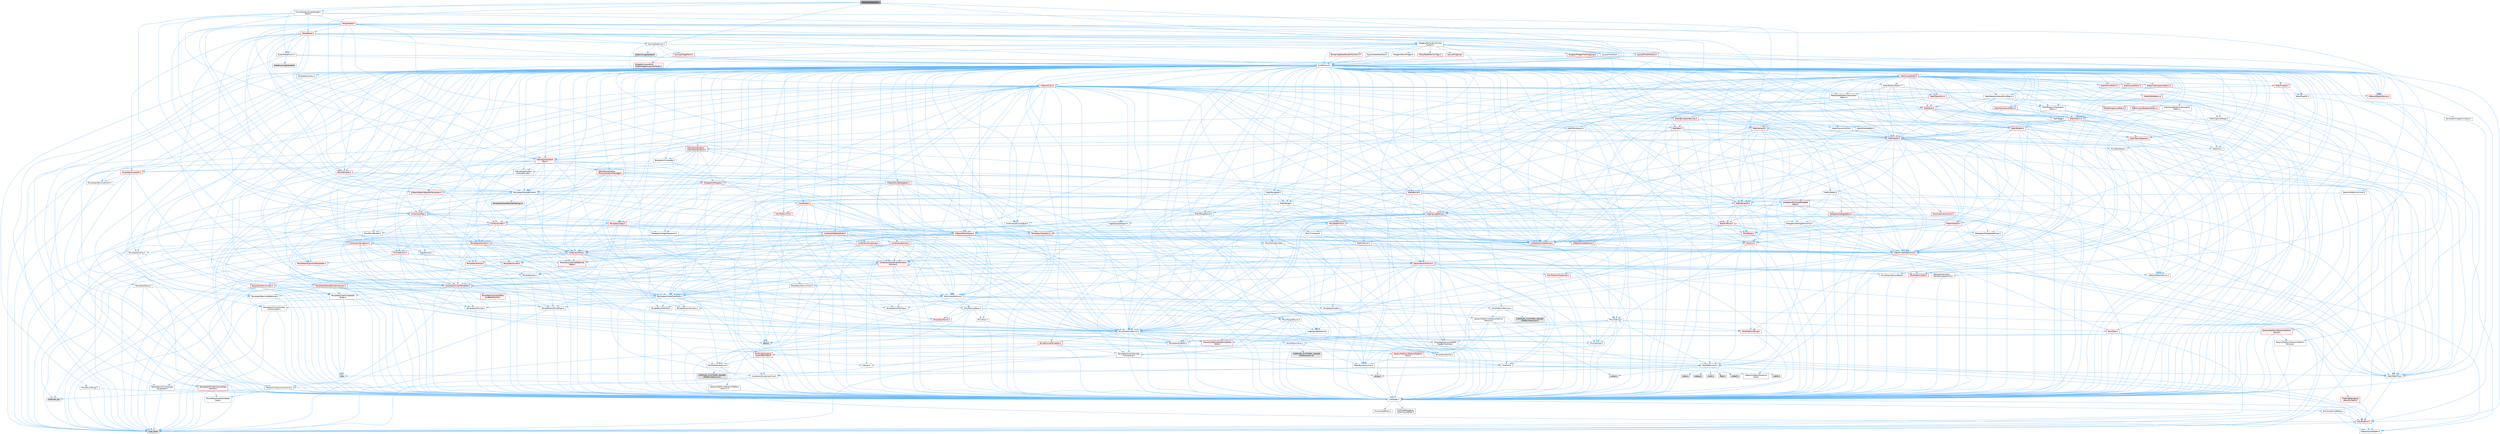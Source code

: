 digraph "SGraphNodeK2Var.h"
{
 // INTERACTIVE_SVG=YES
 // LATEX_PDF_SIZE
  bgcolor="transparent";
  edge [fontname=Helvetica,fontsize=10,labelfontname=Helvetica,labelfontsize=10];
  node [fontname=Helvetica,fontsize=10,shape=box,height=0.2,width=0.4];
  Node1 [id="Node000001",label="SGraphNodeK2Var.h",height=0.2,width=0.4,color="gray40", fillcolor="grey60", style="filled", fontcolor="black",tooltip=" "];
  Node1 -> Node2 [id="edge1_Node000001_Node000002",color="steelblue1",style="solid",tooltip=" "];
  Node2 [id="Node000002",label="CoreMinimal.h",height=0.2,width=0.4,color="grey40", fillcolor="white", style="filled",URL="$d7/d67/CoreMinimal_8h.html",tooltip=" "];
  Node2 -> Node3 [id="edge2_Node000002_Node000003",color="steelblue1",style="solid",tooltip=" "];
  Node3 [id="Node000003",label="CoreTypes.h",height=0.2,width=0.4,color="grey40", fillcolor="white", style="filled",URL="$dc/dec/CoreTypes_8h.html",tooltip=" "];
  Node3 -> Node4 [id="edge3_Node000003_Node000004",color="steelblue1",style="solid",tooltip=" "];
  Node4 [id="Node000004",label="HAL/Platform.h",height=0.2,width=0.4,color="red", fillcolor="#FFF0F0", style="filled",URL="$d9/dd0/Platform_8h.html",tooltip=" "];
  Node4 -> Node7 [id="edge4_Node000004_Node000007",color="steelblue1",style="solid",tooltip=" "];
  Node7 [id="Node000007",label="type_traits",height=0.2,width=0.4,color="grey60", fillcolor="#E0E0E0", style="filled",tooltip=" "];
  Node4 -> Node8 [id="edge5_Node000004_Node000008",color="steelblue1",style="solid",tooltip=" "];
  Node8 [id="Node000008",label="PreprocessorHelpers.h",height=0.2,width=0.4,color="grey40", fillcolor="white", style="filled",URL="$db/ddb/PreprocessorHelpers_8h.html",tooltip=" "];
  Node3 -> Node14 [id="edge6_Node000003_Node000014",color="steelblue1",style="solid",tooltip=" "];
  Node14 [id="Node000014",label="ProfilingDebugging\l/UMemoryDefines.h",height=0.2,width=0.4,color="grey40", fillcolor="white", style="filled",URL="$d2/da2/UMemoryDefines_8h.html",tooltip=" "];
  Node3 -> Node15 [id="edge7_Node000003_Node000015",color="steelblue1",style="solid",tooltip=" "];
  Node15 [id="Node000015",label="Misc/CoreMiscDefines.h",height=0.2,width=0.4,color="grey40", fillcolor="white", style="filled",URL="$da/d38/CoreMiscDefines_8h.html",tooltip=" "];
  Node15 -> Node4 [id="edge8_Node000015_Node000004",color="steelblue1",style="solid",tooltip=" "];
  Node15 -> Node8 [id="edge9_Node000015_Node000008",color="steelblue1",style="solid",tooltip=" "];
  Node3 -> Node16 [id="edge10_Node000003_Node000016",color="steelblue1",style="solid",tooltip=" "];
  Node16 [id="Node000016",label="Misc/CoreDefines.h",height=0.2,width=0.4,color="grey40", fillcolor="white", style="filled",URL="$d3/dd2/CoreDefines_8h.html",tooltip=" "];
  Node2 -> Node17 [id="edge11_Node000002_Node000017",color="steelblue1",style="solid",tooltip=" "];
  Node17 [id="Node000017",label="CoreFwd.h",height=0.2,width=0.4,color="grey40", fillcolor="white", style="filled",URL="$d1/d1e/CoreFwd_8h.html",tooltip=" "];
  Node17 -> Node3 [id="edge12_Node000017_Node000003",color="steelblue1",style="solid",tooltip=" "];
  Node17 -> Node18 [id="edge13_Node000017_Node000018",color="steelblue1",style="solid",tooltip=" "];
  Node18 [id="Node000018",label="Containers/ContainersFwd.h",height=0.2,width=0.4,color="grey40", fillcolor="white", style="filled",URL="$d4/d0a/ContainersFwd_8h.html",tooltip=" "];
  Node18 -> Node4 [id="edge14_Node000018_Node000004",color="steelblue1",style="solid",tooltip=" "];
  Node18 -> Node3 [id="edge15_Node000018_Node000003",color="steelblue1",style="solid",tooltip=" "];
  Node18 -> Node19 [id="edge16_Node000018_Node000019",color="steelblue1",style="solid",tooltip=" "];
  Node19 [id="Node000019",label="Traits/IsContiguousContainer.h",height=0.2,width=0.4,color="grey40", fillcolor="white", style="filled",URL="$d5/d3c/IsContiguousContainer_8h.html",tooltip=" "];
  Node19 -> Node3 [id="edge17_Node000019_Node000003",color="steelblue1",style="solid",tooltip=" "];
  Node19 -> Node20 [id="edge18_Node000019_Node000020",color="steelblue1",style="solid",tooltip=" "];
  Node20 [id="Node000020",label="Misc/StaticAssertComplete\lType.h",height=0.2,width=0.4,color="grey40", fillcolor="white", style="filled",URL="$d5/d4e/StaticAssertCompleteType_8h.html",tooltip=" "];
  Node19 -> Node21 [id="edge19_Node000019_Node000021",color="steelblue1",style="solid",tooltip=" "];
  Node21 [id="Node000021",label="initializer_list",height=0.2,width=0.4,color="grey60", fillcolor="#E0E0E0", style="filled",tooltip=" "];
  Node17 -> Node22 [id="edge20_Node000017_Node000022",color="steelblue1",style="solid",tooltip=" "];
  Node22 [id="Node000022",label="Math/MathFwd.h",height=0.2,width=0.4,color="grey40", fillcolor="white", style="filled",URL="$d2/d10/MathFwd_8h.html",tooltip=" "];
  Node22 -> Node4 [id="edge21_Node000022_Node000004",color="steelblue1",style="solid",tooltip=" "];
  Node17 -> Node23 [id="edge22_Node000017_Node000023",color="steelblue1",style="solid",tooltip=" "];
  Node23 [id="Node000023",label="UObject/UObjectHierarchy\lFwd.h",height=0.2,width=0.4,color="grey40", fillcolor="white", style="filled",URL="$d3/d13/UObjectHierarchyFwd_8h.html",tooltip=" "];
  Node2 -> Node23 [id="edge23_Node000002_Node000023",color="steelblue1",style="solid",tooltip=" "];
  Node2 -> Node18 [id="edge24_Node000002_Node000018",color="steelblue1",style="solid",tooltip=" "];
  Node2 -> Node24 [id="edge25_Node000002_Node000024",color="steelblue1",style="solid",tooltip=" "];
  Node24 [id="Node000024",label="Misc/VarArgs.h",height=0.2,width=0.4,color="grey40", fillcolor="white", style="filled",URL="$d5/d6f/VarArgs_8h.html",tooltip=" "];
  Node24 -> Node3 [id="edge26_Node000024_Node000003",color="steelblue1",style="solid",tooltip=" "];
  Node2 -> Node25 [id="edge27_Node000002_Node000025",color="steelblue1",style="solid",tooltip=" "];
  Node25 [id="Node000025",label="Logging/LogVerbosity.h",height=0.2,width=0.4,color="grey40", fillcolor="white", style="filled",URL="$d2/d8f/LogVerbosity_8h.html",tooltip=" "];
  Node25 -> Node3 [id="edge28_Node000025_Node000003",color="steelblue1",style="solid",tooltip=" "];
  Node2 -> Node26 [id="edge29_Node000002_Node000026",color="steelblue1",style="solid",tooltip=" "];
  Node26 [id="Node000026",label="Misc/OutputDevice.h",height=0.2,width=0.4,color="grey40", fillcolor="white", style="filled",URL="$d7/d32/OutputDevice_8h.html",tooltip=" "];
  Node26 -> Node17 [id="edge30_Node000026_Node000017",color="steelblue1",style="solid",tooltip=" "];
  Node26 -> Node3 [id="edge31_Node000026_Node000003",color="steelblue1",style="solid",tooltip=" "];
  Node26 -> Node25 [id="edge32_Node000026_Node000025",color="steelblue1",style="solid",tooltip=" "];
  Node26 -> Node24 [id="edge33_Node000026_Node000024",color="steelblue1",style="solid",tooltip=" "];
  Node26 -> Node27 [id="edge34_Node000026_Node000027",color="steelblue1",style="solid",tooltip=" "];
  Node27 [id="Node000027",label="Templates/IsArrayOrRefOf\lTypeByPredicate.h",height=0.2,width=0.4,color="grey40", fillcolor="white", style="filled",URL="$d6/da1/IsArrayOrRefOfTypeByPredicate_8h.html",tooltip=" "];
  Node27 -> Node3 [id="edge35_Node000027_Node000003",color="steelblue1",style="solid",tooltip=" "];
  Node26 -> Node28 [id="edge36_Node000026_Node000028",color="steelblue1",style="solid",tooltip=" "];
  Node28 [id="Node000028",label="Templates/IsValidVariadic\lFunctionArg.h",height=0.2,width=0.4,color="grey40", fillcolor="white", style="filled",URL="$d0/dc8/IsValidVariadicFunctionArg_8h.html",tooltip=" "];
  Node28 -> Node3 [id="edge37_Node000028_Node000003",color="steelblue1",style="solid",tooltip=" "];
  Node28 -> Node29 [id="edge38_Node000028_Node000029",color="steelblue1",style="solid",tooltip=" "];
  Node29 [id="Node000029",label="IsEnum.h",height=0.2,width=0.4,color="grey40", fillcolor="white", style="filled",URL="$d4/de5/IsEnum_8h.html",tooltip=" "];
  Node28 -> Node7 [id="edge39_Node000028_Node000007",color="steelblue1",style="solid",tooltip=" "];
  Node26 -> Node30 [id="edge40_Node000026_Node000030",color="steelblue1",style="solid",tooltip=" "];
  Node30 [id="Node000030",label="Traits/IsCharEncodingCompatible\lWith.h",height=0.2,width=0.4,color="red", fillcolor="#FFF0F0", style="filled",URL="$df/dd1/IsCharEncodingCompatibleWith_8h.html",tooltip=" "];
  Node30 -> Node7 [id="edge41_Node000030_Node000007",color="steelblue1",style="solid",tooltip=" "];
  Node2 -> Node32 [id="edge42_Node000002_Node000032",color="steelblue1",style="solid",tooltip=" "];
  Node32 [id="Node000032",label="HAL/PlatformCrt.h",height=0.2,width=0.4,color="grey40", fillcolor="white", style="filled",URL="$d8/d75/PlatformCrt_8h.html",tooltip=" "];
  Node32 -> Node33 [id="edge43_Node000032_Node000033",color="steelblue1",style="solid",tooltip=" "];
  Node33 [id="Node000033",label="new",height=0.2,width=0.4,color="grey60", fillcolor="#E0E0E0", style="filled",tooltip=" "];
  Node32 -> Node34 [id="edge44_Node000032_Node000034",color="steelblue1",style="solid",tooltip=" "];
  Node34 [id="Node000034",label="wchar.h",height=0.2,width=0.4,color="grey60", fillcolor="#E0E0E0", style="filled",tooltip=" "];
  Node32 -> Node35 [id="edge45_Node000032_Node000035",color="steelblue1",style="solid",tooltip=" "];
  Node35 [id="Node000035",label="stddef.h",height=0.2,width=0.4,color="grey60", fillcolor="#E0E0E0", style="filled",tooltip=" "];
  Node32 -> Node36 [id="edge46_Node000032_Node000036",color="steelblue1",style="solid",tooltip=" "];
  Node36 [id="Node000036",label="stdlib.h",height=0.2,width=0.4,color="grey60", fillcolor="#E0E0E0", style="filled",tooltip=" "];
  Node32 -> Node37 [id="edge47_Node000032_Node000037",color="steelblue1",style="solid",tooltip=" "];
  Node37 [id="Node000037",label="stdio.h",height=0.2,width=0.4,color="grey60", fillcolor="#E0E0E0", style="filled",tooltip=" "];
  Node32 -> Node38 [id="edge48_Node000032_Node000038",color="steelblue1",style="solid",tooltip=" "];
  Node38 [id="Node000038",label="stdarg.h",height=0.2,width=0.4,color="grey60", fillcolor="#E0E0E0", style="filled",tooltip=" "];
  Node32 -> Node39 [id="edge49_Node000032_Node000039",color="steelblue1",style="solid",tooltip=" "];
  Node39 [id="Node000039",label="math.h",height=0.2,width=0.4,color="grey60", fillcolor="#E0E0E0", style="filled",tooltip=" "];
  Node32 -> Node40 [id="edge50_Node000032_Node000040",color="steelblue1",style="solid",tooltip=" "];
  Node40 [id="Node000040",label="float.h",height=0.2,width=0.4,color="grey60", fillcolor="#E0E0E0", style="filled",tooltip=" "];
  Node32 -> Node41 [id="edge51_Node000032_Node000041",color="steelblue1",style="solid",tooltip=" "];
  Node41 [id="Node000041",label="string.h",height=0.2,width=0.4,color="grey60", fillcolor="#E0E0E0", style="filled",tooltip=" "];
  Node2 -> Node42 [id="edge52_Node000002_Node000042",color="steelblue1",style="solid",tooltip=" "];
  Node42 [id="Node000042",label="HAL/PlatformMisc.h",height=0.2,width=0.4,color="grey40", fillcolor="white", style="filled",URL="$d0/df5/PlatformMisc_8h.html",tooltip=" "];
  Node42 -> Node3 [id="edge53_Node000042_Node000003",color="steelblue1",style="solid",tooltip=" "];
  Node42 -> Node43 [id="edge54_Node000042_Node000043",color="steelblue1",style="solid",tooltip=" "];
  Node43 [id="Node000043",label="GenericPlatform/GenericPlatform\lMisc.h",height=0.2,width=0.4,color="red", fillcolor="#FFF0F0", style="filled",URL="$db/d9a/GenericPlatformMisc_8h.html",tooltip=" "];
  Node43 -> Node17 [id="edge55_Node000043_Node000017",color="steelblue1",style="solid",tooltip=" "];
  Node43 -> Node3 [id="edge56_Node000043_Node000003",color="steelblue1",style="solid",tooltip=" "];
  Node43 -> Node32 [id="edge57_Node000043_Node000032",color="steelblue1",style="solid",tooltip=" "];
  Node43 -> Node47 [id="edge58_Node000043_Node000047",color="steelblue1",style="solid",tooltip=" "];
  Node47 [id="Node000047",label="Math/NumericLimits.h",height=0.2,width=0.4,color="grey40", fillcolor="white", style="filled",URL="$df/d1b/NumericLimits_8h.html",tooltip=" "];
  Node47 -> Node3 [id="edge59_Node000047_Node000003",color="steelblue1",style="solid",tooltip=" "];
  Node42 -> Node52 [id="edge60_Node000042_Node000052",color="steelblue1",style="solid",tooltip=" "];
  Node52 [id="Node000052",label="COMPILED_PLATFORM_HEADER\l(PlatformMisc.h)",height=0.2,width=0.4,color="grey60", fillcolor="#E0E0E0", style="filled",tooltip=" "];
  Node42 -> Node53 [id="edge61_Node000042_Node000053",color="steelblue1",style="solid",tooltip=" "];
  Node53 [id="Node000053",label="ProfilingDebugging\l/CpuProfilerTrace.h",height=0.2,width=0.4,color="red", fillcolor="#FFF0F0", style="filled",URL="$da/dcb/CpuProfilerTrace_8h.html",tooltip=" "];
  Node53 -> Node3 [id="edge62_Node000053_Node000003",color="steelblue1",style="solid",tooltip=" "];
  Node53 -> Node18 [id="edge63_Node000053_Node000018",color="steelblue1",style="solid",tooltip=" "];
  Node53 -> Node54 [id="edge64_Node000053_Node000054",color="steelblue1",style="solid",tooltip=" "];
  Node54 [id="Node000054",label="HAL/PlatformAtomics.h",height=0.2,width=0.4,color="grey40", fillcolor="white", style="filled",URL="$d3/d36/PlatformAtomics_8h.html",tooltip=" "];
  Node54 -> Node3 [id="edge65_Node000054_Node000003",color="steelblue1",style="solid",tooltip=" "];
  Node54 -> Node55 [id="edge66_Node000054_Node000055",color="steelblue1",style="solid",tooltip=" "];
  Node55 [id="Node000055",label="GenericPlatform/GenericPlatform\lAtomics.h",height=0.2,width=0.4,color="grey40", fillcolor="white", style="filled",URL="$da/d72/GenericPlatformAtomics_8h.html",tooltip=" "];
  Node55 -> Node3 [id="edge67_Node000055_Node000003",color="steelblue1",style="solid",tooltip=" "];
  Node54 -> Node56 [id="edge68_Node000054_Node000056",color="steelblue1",style="solid",tooltip=" "];
  Node56 [id="Node000056",label="COMPILED_PLATFORM_HEADER\l(PlatformAtomics.h)",height=0.2,width=0.4,color="grey60", fillcolor="#E0E0E0", style="filled",tooltip=" "];
  Node53 -> Node8 [id="edge69_Node000053_Node000008",color="steelblue1",style="solid",tooltip=" "];
  Node2 -> Node61 [id="edge70_Node000002_Node000061",color="steelblue1",style="solid",tooltip=" "];
  Node61 [id="Node000061",label="Misc/AssertionMacros.h",height=0.2,width=0.4,color="grey40", fillcolor="white", style="filled",URL="$d0/dfa/AssertionMacros_8h.html",tooltip=" "];
  Node61 -> Node3 [id="edge71_Node000061_Node000003",color="steelblue1",style="solid",tooltip=" "];
  Node61 -> Node4 [id="edge72_Node000061_Node000004",color="steelblue1",style="solid",tooltip=" "];
  Node61 -> Node42 [id="edge73_Node000061_Node000042",color="steelblue1",style="solid",tooltip=" "];
  Node61 -> Node8 [id="edge74_Node000061_Node000008",color="steelblue1",style="solid",tooltip=" "];
  Node61 -> Node62 [id="edge75_Node000061_Node000062",color="steelblue1",style="solid",tooltip=" "];
  Node62 [id="Node000062",label="Templates/EnableIf.h",height=0.2,width=0.4,color="grey40", fillcolor="white", style="filled",URL="$d7/d60/EnableIf_8h.html",tooltip=" "];
  Node62 -> Node3 [id="edge76_Node000062_Node000003",color="steelblue1",style="solid",tooltip=" "];
  Node61 -> Node27 [id="edge77_Node000061_Node000027",color="steelblue1",style="solid",tooltip=" "];
  Node61 -> Node28 [id="edge78_Node000061_Node000028",color="steelblue1",style="solid",tooltip=" "];
  Node61 -> Node30 [id="edge79_Node000061_Node000030",color="steelblue1",style="solid",tooltip=" "];
  Node61 -> Node24 [id="edge80_Node000061_Node000024",color="steelblue1",style="solid",tooltip=" "];
  Node61 -> Node63 [id="edge81_Node000061_Node000063",color="steelblue1",style="solid",tooltip=" "];
  Node63 [id="Node000063",label="String/FormatStringSan.h",height=0.2,width=0.4,color="red", fillcolor="#FFF0F0", style="filled",URL="$d3/d8b/FormatStringSan_8h.html",tooltip=" "];
  Node63 -> Node7 [id="edge82_Node000063_Node000007",color="steelblue1",style="solid",tooltip=" "];
  Node63 -> Node3 [id="edge83_Node000063_Node000003",color="steelblue1",style="solid",tooltip=" "];
  Node63 -> Node65 [id="edge84_Node000063_Node000065",color="steelblue1",style="solid",tooltip=" "];
  Node65 [id="Node000065",label="Templates/Identity.h",height=0.2,width=0.4,color="grey40", fillcolor="white", style="filled",URL="$d0/dd5/Identity_8h.html",tooltip=" "];
  Node63 -> Node28 [id="edge85_Node000063_Node000028",color="steelblue1",style="solid",tooltip=" "];
  Node63 -> Node18 [id="edge86_Node000063_Node000018",color="steelblue1",style="solid",tooltip=" "];
  Node61 -> Node69 [id="edge87_Node000061_Node000069",color="steelblue1",style="solid",tooltip=" "];
  Node69 [id="Node000069",label="atomic",height=0.2,width=0.4,color="grey60", fillcolor="#E0E0E0", style="filled",tooltip=" "];
  Node2 -> Node70 [id="edge88_Node000002_Node000070",color="steelblue1",style="solid",tooltip=" "];
  Node70 [id="Node000070",label="Templates/IsPointer.h",height=0.2,width=0.4,color="grey40", fillcolor="white", style="filled",URL="$d7/d05/IsPointer_8h.html",tooltip=" "];
  Node70 -> Node3 [id="edge89_Node000070_Node000003",color="steelblue1",style="solid",tooltip=" "];
  Node2 -> Node71 [id="edge90_Node000002_Node000071",color="steelblue1",style="solid",tooltip=" "];
  Node71 [id="Node000071",label="HAL/PlatformMemory.h",height=0.2,width=0.4,color="grey40", fillcolor="white", style="filled",URL="$de/d68/PlatformMemory_8h.html",tooltip=" "];
  Node71 -> Node3 [id="edge91_Node000071_Node000003",color="steelblue1",style="solid",tooltip=" "];
  Node71 -> Node72 [id="edge92_Node000071_Node000072",color="steelblue1",style="solid",tooltip=" "];
  Node72 [id="Node000072",label="GenericPlatform/GenericPlatform\lMemory.h",height=0.2,width=0.4,color="grey40", fillcolor="white", style="filled",URL="$dd/d22/GenericPlatformMemory_8h.html",tooltip=" "];
  Node72 -> Node17 [id="edge93_Node000072_Node000017",color="steelblue1",style="solid",tooltip=" "];
  Node72 -> Node3 [id="edge94_Node000072_Node000003",color="steelblue1",style="solid",tooltip=" "];
  Node72 -> Node73 [id="edge95_Node000072_Node000073",color="steelblue1",style="solid",tooltip=" "];
  Node73 [id="Node000073",label="HAL/PlatformString.h",height=0.2,width=0.4,color="red", fillcolor="#FFF0F0", style="filled",URL="$db/db5/PlatformString_8h.html",tooltip=" "];
  Node73 -> Node3 [id="edge96_Node000073_Node000003",color="steelblue1",style="solid",tooltip=" "];
  Node72 -> Node41 [id="edge97_Node000072_Node000041",color="steelblue1",style="solid",tooltip=" "];
  Node72 -> Node34 [id="edge98_Node000072_Node000034",color="steelblue1",style="solid",tooltip=" "];
  Node71 -> Node75 [id="edge99_Node000071_Node000075",color="steelblue1",style="solid",tooltip=" "];
  Node75 [id="Node000075",label="COMPILED_PLATFORM_HEADER\l(PlatformMemory.h)",height=0.2,width=0.4,color="grey60", fillcolor="#E0E0E0", style="filled",tooltip=" "];
  Node2 -> Node54 [id="edge100_Node000002_Node000054",color="steelblue1",style="solid",tooltip=" "];
  Node2 -> Node76 [id="edge101_Node000002_Node000076",color="steelblue1",style="solid",tooltip=" "];
  Node76 [id="Node000076",label="Misc/Exec.h",height=0.2,width=0.4,color="grey40", fillcolor="white", style="filled",URL="$de/ddb/Exec_8h.html",tooltip=" "];
  Node76 -> Node3 [id="edge102_Node000076_Node000003",color="steelblue1",style="solid",tooltip=" "];
  Node76 -> Node61 [id="edge103_Node000076_Node000061",color="steelblue1",style="solid",tooltip=" "];
  Node2 -> Node77 [id="edge104_Node000002_Node000077",color="steelblue1",style="solid",tooltip=" "];
  Node77 [id="Node000077",label="HAL/MemoryBase.h",height=0.2,width=0.4,color="grey40", fillcolor="white", style="filled",URL="$d6/d9f/MemoryBase_8h.html",tooltip=" "];
  Node77 -> Node3 [id="edge105_Node000077_Node000003",color="steelblue1",style="solid",tooltip=" "];
  Node77 -> Node54 [id="edge106_Node000077_Node000054",color="steelblue1",style="solid",tooltip=" "];
  Node77 -> Node32 [id="edge107_Node000077_Node000032",color="steelblue1",style="solid",tooltip=" "];
  Node77 -> Node76 [id="edge108_Node000077_Node000076",color="steelblue1",style="solid",tooltip=" "];
  Node77 -> Node26 [id="edge109_Node000077_Node000026",color="steelblue1",style="solid",tooltip=" "];
  Node77 -> Node78 [id="edge110_Node000077_Node000078",color="steelblue1",style="solid",tooltip=" "];
  Node78 [id="Node000078",label="Templates/Atomic.h",height=0.2,width=0.4,color="red", fillcolor="#FFF0F0", style="filled",URL="$d3/d91/Atomic_8h.html",tooltip=" "];
  Node78 -> Node69 [id="edge111_Node000078_Node000069",color="steelblue1",style="solid",tooltip=" "];
  Node2 -> Node87 [id="edge112_Node000002_Node000087",color="steelblue1",style="solid",tooltip=" "];
  Node87 [id="Node000087",label="HAL/UnrealMemory.h",height=0.2,width=0.4,color="grey40", fillcolor="white", style="filled",URL="$d9/d96/UnrealMemory_8h.html",tooltip=" "];
  Node87 -> Node3 [id="edge113_Node000087_Node000003",color="steelblue1",style="solid",tooltip=" "];
  Node87 -> Node72 [id="edge114_Node000087_Node000072",color="steelblue1",style="solid",tooltip=" "];
  Node87 -> Node77 [id="edge115_Node000087_Node000077",color="steelblue1",style="solid",tooltip=" "];
  Node87 -> Node71 [id="edge116_Node000087_Node000071",color="steelblue1",style="solid",tooltip=" "];
  Node87 -> Node88 [id="edge117_Node000087_Node000088",color="steelblue1",style="solid",tooltip=" "];
  Node88 [id="Node000088",label="ProfilingDebugging\l/MemoryTrace.h",height=0.2,width=0.4,color="red", fillcolor="#FFF0F0", style="filled",URL="$da/dd7/MemoryTrace_8h.html",tooltip=" "];
  Node88 -> Node4 [id="edge118_Node000088_Node000004",color="steelblue1",style="solid",tooltip=" "];
  Node87 -> Node70 [id="edge119_Node000087_Node000070",color="steelblue1",style="solid",tooltip=" "];
  Node2 -> Node89 [id="edge120_Node000002_Node000089",color="steelblue1",style="solid",tooltip=" "];
  Node89 [id="Node000089",label="Templates/IsArithmetic.h",height=0.2,width=0.4,color="grey40", fillcolor="white", style="filled",URL="$d2/d5d/IsArithmetic_8h.html",tooltip=" "];
  Node89 -> Node3 [id="edge121_Node000089_Node000003",color="steelblue1",style="solid",tooltip=" "];
  Node2 -> Node83 [id="edge122_Node000002_Node000083",color="steelblue1",style="solid",tooltip=" "];
  Node83 [id="Node000083",label="Templates/AndOrNot.h",height=0.2,width=0.4,color="grey40", fillcolor="white", style="filled",URL="$db/d0a/AndOrNot_8h.html",tooltip=" "];
  Node83 -> Node3 [id="edge123_Node000083_Node000003",color="steelblue1",style="solid",tooltip=" "];
  Node2 -> Node90 [id="edge124_Node000002_Node000090",color="steelblue1",style="solid",tooltip=" "];
  Node90 [id="Node000090",label="Templates/IsPODType.h",height=0.2,width=0.4,color="grey40", fillcolor="white", style="filled",URL="$d7/db1/IsPODType_8h.html",tooltip=" "];
  Node90 -> Node3 [id="edge125_Node000090_Node000003",color="steelblue1",style="solid",tooltip=" "];
  Node2 -> Node91 [id="edge126_Node000002_Node000091",color="steelblue1",style="solid",tooltip=" "];
  Node91 [id="Node000091",label="Templates/IsUECoreType.h",height=0.2,width=0.4,color="grey40", fillcolor="white", style="filled",URL="$d1/db8/IsUECoreType_8h.html",tooltip=" "];
  Node91 -> Node3 [id="edge127_Node000091_Node000003",color="steelblue1",style="solid",tooltip=" "];
  Node91 -> Node7 [id="edge128_Node000091_Node000007",color="steelblue1",style="solid",tooltip=" "];
  Node2 -> Node84 [id="edge129_Node000002_Node000084",color="steelblue1",style="solid",tooltip=" "];
  Node84 [id="Node000084",label="Templates/IsTriviallyCopy\lConstructible.h",height=0.2,width=0.4,color="grey40", fillcolor="white", style="filled",URL="$d3/d78/IsTriviallyCopyConstructible_8h.html",tooltip=" "];
  Node84 -> Node3 [id="edge130_Node000084_Node000003",color="steelblue1",style="solid",tooltip=" "];
  Node84 -> Node7 [id="edge131_Node000084_Node000007",color="steelblue1",style="solid",tooltip=" "];
  Node2 -> Node92 [id="edge132_Node000002_Node000092",color="steelblue1",style="solid",tooltip=" "];
  Node92 [id="Node000092",label="Templates/UnrealTypeTraits.h",height=0.2,width=0.4,color="grey40", fillcolor="white", style="filled",URL="$d2/d2d/UnrealTypeTraits_8h.html",tooltip=" "];
  Node92 -> Node3 [id="edge133_Node000092_Node000003",color="steelblue1",style="solid",tooltip=" "];
  Node92 -> Node70 [id="edge134_Node000092_Node000070",color="steelblue1",style="solid",tooltip=" "];
  Node92 -> Node61 [id="edge135_Node000092_Node000061",color="steelblue1",style="solid",tooltip=" "];
  Node92 -> Node83 [id="edge136_Node000092_Node000083",color="steelblue1",style="solid",tooltip=" "];
  Node92 -> Node62 [id="edge137_Node000092_Node000062",color="steelblue1",style="solid",tooltip=" "];
  Node92 -> Node89 [id="edge138_Node000092_Node000089",color="steelblue1",style="solid",tooltip=" "];
  Node92 -> Node29 [id="edge139_Node000092_Node000029",color="steelblue1",style="solid",tooltip=" "];
  Node92 -> Node93 [id="edge140_Node000092_Node000093",color="steelblue1",style="solid",tooltip=" "];
  Node93 [id="Node000093",label="Templates/Models.h",height=0.2,width=0.4,color="grey40", fillcolor="white", style="filled",URL="$d3/d0c/Models_8h.html",tooltip=" "];
  Node93 -> Node65 [id="edge141_Node000093_Node000065",color="steelblue1",style="solid",tooltip=" "];
  Node92 -> Node90 [id="edge142_Node000092_Node000090",color="steelblue1",style="solid",tooltip=" "];
  Node92 -> Node91 [id="edge143_Node000092_Node000091",color="steelblue1",style="solid",tooltip=" "];
  Node92 -> Node84 [id="edge144_Node000092_Node000084",color="steelblue1",style="solid",tooltip=" "];
  Node2 -> Node62 [id="edge145_Node000002_Node000062",color="steelblue1",style="solid",tooltip=" "];
  Node2 -> Node94 [id="edge146_Node000002_Node000094",color="steelblue1",style="solid",tooltip=" "];
  Node94 [id="Node000094",label="Templates/RemoveReference.h",height=0.2,width=0.4,color="grey40", fillcolor="white", style="filled",URL="$da/dbe/RemoveReference_8h.html",tooltip=" "];
  Node94 -> Node3 [id="edge147_Node000094_Node000003",color="steelblue1",style="solid",tooltip=" "];
  Node2 -> Node95 [id="edge148_Node000002_Node000095",color="steelblue1",style="solid",tooltip=" "];
  Node95 [id="Node000095",label="Templates/IntegralConstant.h",height=0.2,width=0.4,color="grey40", fillcolor="white", style="filled",URL="$db/d1b/IntegralConstant_8h.html",tooltip=" "];
  Node95 -> Node3 [id="edge149_Node000095_Node000003",color="steelblue1",style="solid",tooltip=" "];
  Node2 -> Node96 [id="edge150_Node000002_Node000096",color="steelblue1",style="solid",tooltip=" "];
  Node96 [id="Node000096",label="Templates/IsClass.h",height=0.2,width=0.4,color="grey40", fillcolor="white", style="filled",URL="$db/dcb/IsClass_8h.html",tooltip=" "];
  Node96 -> Node3 [id="edge151_Node000096_Node000003",color="steelblue1",style="solid",tooltip=" "];
  Node2 -> Node97 [id="edge152_Node000002_Node000097",color="steelblue1",style="solid",tooltip=" "];
  Node97 [id="Node000097",label="Templates/TypeCompatible\lBytes.h",height=0.2,width=0.4,color="grey40", fillcolor="white", style="filled",URL="$df/d0a/TypeCompatibleBytes_8h.html",tooltip=" "];
  Node97 -> Node3 [id="edge153_Node000097_Node000003",color="steelblue1",style="solid",tooltip=" "];
  Node97 -> Node41 [id="edge154_Node000097_Node000041",color="steelblue1",style="solid",tooltip=" "];
  Node97 -> Node33 [id="edge155_Node000097_Node000033",color="steelblue1",style="solid",tooltip=" "];
  Node97 -> Node7 [id="edge156_Node000097_Node000007",color="steelblue1",style="solid",tooltip=" "];
  Node2 -> Node19 [id="edge157_Node000002_Node000019",color="steelblue1",style="solid",tooltip=" "];
  Node2 -> Node98 [id="edge158_Node000002_Node000098",color="steelblue1",style="solid",tooltip=" "];
  Node98 [id="Node000098",label="Templates/UnrealTemplate.h",height=0.2,width=0.4,color="red", fillcolor="#FFF0F0", style="filled",URL="$d4/d24/UnrealTemplate_8h.html",tooltip=" "];
  Node98 -> Node3 [id="edge159_Node000098_Node000003",color="steelblue1",style="solid",tooltip=" "];
  Node98 -> Node70 [id="edge160_Node000098_Node000070",color="steelblue1",style="solid",tooltip=" "];
  Node98 -> Node87 [id="edge161_Node000098_Node000087",color="steelblue1",style="solid",tooltip=" "];
  Node98 -> Node99 [id="edge162_Node000098_Node000099",color="steelblue1",style="solid",tooltip=" "];
  Node99 [id="Node000099",label="Templates/CopyQualifiers\lAndRefsFromTo.h",height=0.2,width=0.4,color="red", fillcolor="#FFF0F0", style="filled",URL="$d3/db3/CopyQualifiersAndRefsFromTo_8h.html",tooltip=" "];
  Node98 -> Node92 [id="edge163_Node000098_Node000092",color="steelblue1",style="solid",tooltip=" "];
  Node98 -> Node94 [id="edge164_Node000098_Node000094",color="steelblue1",style="solid",tooltip=" "];
  Node98 -> Node97 [id="edge165_Node000098_Node000097",color="steelblue1",style="solid",tooltip=" "];
  Node98 -> Node65 [id="edge166_Node000098_Node000065",color="steelblue1",style="solid",tooltip=" "];
  Node98 -> Node19 [id="edge167_Node000098_Node000019",color="steelblue1",style="solid",tooltip=" "];
  Node98 -> Node7 [id="edge168_Node000098_Node000007",color="steelblue1",style="solid",tooltip=" "];
  Node2 -> Node47 [id="edge169_Node000002_Node000047",color="steelblue1",style="solid",tooltip=" "];
  Node2 -> Node102 [id="edge170_Node000002_Node000102",color="steelblue1",style="solid",tooltip=" "];
  Node102 [id="Node000102",label="HAL/PlatformMath.h",height=0.2,width=0.4,color="red", fillcolor="#FFF0F0", style="filled",URL="$dc/d53/PlatformMath_8h.html",tooltip=" "];
  Node102 -> Node3 [id="edge171_Node000102_Node000003",color="steelblue1",style="solid",tooltip=" "];
  Node2 -> Node85 [id="edge172_Node000002_Node000085",color="steelblue1",style="solid",tooltip=" "];
  Node85 [id="Node000085",label="Templates/IsTriviallyCopy\lAssignable.h",height=0.2,width=0.4,color="grey40", fillcolor="white", style="filled",URL="$d2/df2/IsTriviallyCopyAssignable_8h.html",tooltip=" "];
  Node85 -> Node3 [id="edge173_Node000085_Node000003",color="steelblue1",style="solid",tooltip=" "];
  Node85 -> Node7 [id="edge174_Node000085_Node000007",color="steelblue1",style="solid",tooltip=" "];
  Node2 -> Node110 [id="edge175_Node000002_Node000110",color="steelblue1",style="solid",tooltip=" "];
  Node110 [id="Node000110",label="Templates/MemoryOps.h",height=0.2,width=0.4,color="red", fillcolor="#FFF0F0", style="filled",URL="$db/dea/MemoryOps_8h.html",tooltip=" "];
  Node110 -> Node3 [id="edge176_Node000110_Node000003",color="steelblue1",style="solid",tooltip=" "];
  Node110 -> Node87 [id="edge177_Node000110_Node000087",color="steelblue1",style="solid",tooltip=" "];
  Node110 -> Node85 [id="edge178_Node000110_Node000085",color="steelblue1",style="solid",tooltip=" "];
  Node110 -> Node84 [id="edge179_Node000110_Node000084",color="steelblue1",style="solid",tooltip=" "];
  Node110 -> Node92 [id="edge180_Node000110_Node000092",color="steelblue1",style="solid",tooltip=" "];
  Node110 -> Node33 [id="edge181_Node000110_Node000033",color="steelblue1",style="solid",tooltip=" "];
  Node110 -> Node7 [id="edge182_Node000110_Node000007",color="steelblue1",style="solid",tooltip=" "];
  Node2 -> Node111 [id="edge183_Node000002_Node000111",color="steelblue1",style="solid",tooltip=" "];
  Node111 [id="Node000111",label="Containers/ContainerAllocation\lPolicies.h",height=0.2,width=0.4,color="red", fillcolor="#FFF0F0", style="filled",URL="$d7/dff/ContainerAllocationPolicies_8h.html",tooltip=" "];
  Node111 -> Node3 [id="edge184_Node000111_Node000003",color="steelblue1",style="solid",tooltip=" "];
  Node111 -> Node111 [id="edge185_Node000111_Node000111",color="steelblue1",style="solid",tooltip=" "];
  Node111 -> Node102 [id="edge186_Node000111_Node000102",color="steelblue1",style="solid",tooltip=" "];
  Node111 -> Node87 [id="edge187_Node000111_Node000087",color="steelblue1",style="solid",tooltip=" "];
  Node111 -> Node47 [id="edge188_Node000111_Node000047",color="steelblue1",style="solid",tooltip=" "];
  Node111 -> Node61 [id="edge189_Node000111_Node000061",color="steelblue1",style="solid",tooltip=" "];
  Node111 -> Node110 [id="edge190_Node000111_Node000110",color="steelblue1",style="solid",tooltip=" "];
  Node111 -> Node97 [id="edge191_Node000111_Node000097",color="steelblue1",style="solid",tooltip=" "];
  Node111 -> Node7 [id="edge192_Node000111_Node000007",color="steelblue1",style="solid",tooltip=" "];
  Node2 -> Node114 [id="edge193_Node000002_Node000114",color="steelblue1",style="solid",tooltip=" "];
  Node114 [id="Node000114",label="Templates/IsEnumClass.h",height=0.2,width=0.4,color="grey40", fillcolor="white", style="filled",URL="$d7/d15/IsEnumClass_8h.html",tooltip=" "];
  Node114 -> Node3 [id="edge194_Node000114_Node000003",color="steelblue1",style="solid",tooltip=" "];
  Node114 -> Node83 [id="edge195_Node000114_Node000083",color="steelblue1",style="solid",tooltip=" "];
  Node2 -> Node115 [id="edge196_Node000002_Node000115",color="steelblue1",style="solid",tooltip=" "];
  Node115 [id="Node000115",label="HAL/PlatformProperties.h",height=0.2,width=0.4,color="red", fillcolor="#FFF0F0", style="filled",URL="$d9/db0/PlatformProperties_8h.html",tooltip=" "];
  Node115 -> Node3 [id="edge197_Node000115_Node000003",color="steelblue1",style="solid",tooltip=" "];
  Node2 -> Node118 [id="edge198_Node000002_Node000118",color="steelblue1",style="solid",tooltip=" "];
  Node118 [id="Node000118",label="Misc/EngineVersionBase.h",height=0.2,width=0.4,color="grey40", fillcolor="white", style="filled",URL="$d5/d2b/EngineVersionBase_8h.html",tooltip=" "];
  Node118 -> Node3 [id="edge199_Node000118_Node000003",color="steelblue1",style="solid",tooltip=" "];
  Node2 -> Node119 [id="edge200_Node000002_Node000119",color="steelblue1",style="solid",tooltip=" "];
  Node119 [id="Node000119",label="Internationalization\l/TextNamespaceFwd.h",height=0.2,width=0.4,color="grey40", fillcolor="white", style="filled",URL="$d8/d97/TextNamespaceFwd_8h.html",tooltip=" "];
  Node119 -> Node3 [id="edge201_Node000119_Node000003",color="steelblue1",style="solid",tooltip=" "];
  Node2 -> Node120 [id="edge202_Node000002_Node000120",color="steelblue1",style="solid",tooltip=" "];
  Node120 [id="Node000120",label="Serialization/Archive.h",height=0.2,width=0.4,color="red", fillcolor="#FFF0F0", style="filled",URL="$d7/d3b/Archive_8h.html",tooltip=" "];
  Node120 -> Node17 [id="edge203_Node000120_Node000017",color="steelblue1",style="solid",tooltip=" "];
  Node120 -> Node3 [id="edge204_Node000120_Node000003",color="steelblue1",style="solid",tooltip=" "];
  Node120 -> Node115 [id="edge205_Node000120_Node000115",color="steelblue1",style="solid",tooltip=" "];
  Node120 -> Node119 [id="edge206_Node000120_Node000119",color="steelblue1",style="solid",tooltip=" "];
  Node120 -> Node22 [id="edge207_Node000120_Node000022",color="steelblue1",style="solid",tooltip=" "];
  Node120 -> Node61 [id="edge208_Node000120_Node000061",color="steelblue1",style="solid",tooltip=" "];
  Node120 -> Node118 [id="edge209_Node000120_Node000118",color="steelblue1",style="solid",tooltip=" "];
  Node120 -> Node24 [id="edge210_Node000120_Node000024",color="steelblue1",style="solid",tooltip=" "];
  Node120 -> Node62 [id="edge211_Node000120_Node000062",color="steelblue1",style="solid",tooltip=" "];
  Node120 -> Node27 [id="edge212_Node000120_Node000027",color="steelblue1",style="solid",tooltip=" "];
  Node120 -> Node114 [id="edge213_Node000120_Node000114",color="steelblue1",style="solid",tooltip=" "];
  Node120 -> Node28 [id="edge214_Node000120_Node000028",color="steelblue1",style="solid",tooltip=" "];
  Node120 -> Node98 [id="edge215_Node000120_Node000098",color="steelblue1",style="solid",tooltip=" "];
  Node120 -> Node30 [id="edge216_Node000120_Node000030",color="steelblue1",style="solid",tooltip=" "];
  Node120 -> Node123 [id="edge217_Node000120_Node000123",color="steelblue1",style="solid",tooltip=" "];
  Node123 [id="Node000123",label="UObject/ObjectVersion.h",height=0.2,width=0.4,color="grey40", fillcolor="white", style="filled",URL="$da/d63/ObjectVersion_8h.html",tooltip=" "];
  Node123 -> Node3 [id="edge218_Node000123_Node000003",color="steelblue1",style="solid",tooltip=" "];
  Node2 -> Node124 [id="edge219_Node000002_Node000124",color="steelblue1",style="solid",tooltip=" "];
  Node124 [id="Node000124",label="Templates/Less.h",height=0.2,width=0.4,color="grey40", fillcolor="white", style="filled",URL="$de/dc8/Less_8h.html",tooltip=" "];
  Node124 -> Node3 [id="edge220_Node000124_Node000003",color="steelblue1",style="solid",tooltip=" "];
  Node124 -> Node98 [id="edge221_Node000124_Node000098",color="steelblue1",style="solid",tooltip=" "];
  Node2 -> Node125 [id="edge222_Node000002_Node000125",color="steelblue1",style="solid",tooltip=" "];
  Node125 [id="Node000125",label="Templates/Sorting.h",height=0.2,width=0.4,color="red", fillcolor="#FFF0F0", style="filled",URL="$d3/d9e/Sorting_8h.html",tooltip=" "];
  Node125 -> Node3 [id="edge223_Node000125_Node000003",color="steelblue1",style="solid",tooltip=" "];
  Node125 -> Node102 [id="edge224_Node000125_Node000102",color="steelblue1",style="solid",tooltip=" "];
  Node125 -> Node124 [id="edge225_Node000125_Node000124",color="steelblue1",style="solid",tooltip=" "];
  Node2 -> Node136 [id="edge226_Node000002_Node000136",color="steelblue1",style="solid",tooltip=" "];
  Node136 [id="Node000136",label="Misc/Char.h",height=0.2,width=0.4,color="red", fillcolor="#FFF0F0", style="filled",URL="$d0/d58/Char_8h.html",tooltip=" "];
  Node136 -> Node3 [id="edge227_Node000136_Node000003",color="steelblue1",style="solid",tooltip=" "];
  Node136 -> Node7 [id="edge228_Node000136_Node000007",color="steelblue1",style="solid",tooltip=" "];
  Node2 -> Node139 [id="edge229_Node000002_Node000139",color="steelblue1",style="solid",tooltip=" "];
  Node139 [id="Node000139",label="GenericPlatform/GenericPlatform\lStricmp.h",height=0.2,width=0.4,color="grey40", fillcolor="white", style="filled",URL="$d2/d86/GenericPlatformStricmp_8h.html",tooltip=" "];
  Node139 -> Node3 [id="edge230_Node000139_Node000003",color="steelblue1",style="solid",tooltip=" "];
  Node2 -> Node140 [id="edge231_Node000002_Node000140",color="steelblue1",style="solid",tooltip=" "];
  Node140 [id="Node000140",label="GenericPlatform/GenericPlatform\lString.h",height=0.2,width=0.4,color="red", fillcolor="#FFF0F0", style="filled",URL="$dd/d20/GenericPlatformString_8h.html",tooltip=" "];
  Node140 -> Node3 [id="edge232_Node000140_Node000003",color="steelblue1",style="solid",tooltip=" "];
  Node140 -> Node139 [id="edge233_Node000140_Node000139",color="steelblue1",style="solid",tooltip=" "];
  Node140 -> Node62 [id="edge234_Node000140_Node000062",color="steelblue1",style="solid",tooltip=" "];
  Node140 -> Node30 [id="edge235_Node000140_Node000030",color="steelblue1",style="solid",tooltip=" "];
  Node140 -> Node7 [id="edge236_Node000140_Node000007",color="steelblue1",style="solid",tooltip=" "];
  Node2 -> Node73 [id="edge237_Node000002_Node000073",color="steelblue1",style="solid",tooltip=" "];
  Node2 -> Node143 [id="edge238_Node000002_Node000143",color="steelblue1",style="solid",tooltip=" "];
  Node143 [id="Node000143",label="Misc/CString.h",height=0.2,width=0.4,color="grey40", fillcolor="white", style="filled",URL="$d2/d49/CString_8h.html",tooltip=" "];
  Node143 -> Node3 [id="edge239_Node000143_Node000003",color="steelblue1",style="solid",tooltip=" "];
  Node143 -> Node32 [id="edge240_Node000143_Node000032",color="steelblue1",style="solid",tooltip=" "];
  Node143 -> Node73 [id="edge241_Node000143_Node000073",color="steelblue1",style="solid",tooltip=" "];
  Node143 -> Node61 [id="edge242_Node000143_Node000061",color="steelblue1",style="solid",tooltip=" "];
  Node143 -> Node136 [id="edge243_Node000143_Node000136",color="steelblue1",style="solid",tooltip=" "];
  Node143 -> Node24 [id="edge244_Node000143_Node000024",color="steelblue1",style="solid",tooltip=" "];
  Node143 -> Node27 [id="edge245_Node000143_Node000027",color="steelblue1",style="solid",tooltip=" "];
  Node143 -> Node28 [id="edge246_Node000143_Node000028",color="steelblue1",style="solid",tooltip=" "];
  Node143 -> Node30 [id="edge247_Node000143_Node000030",color="steelblue1",style="solid",tooltip=" "];
  Node2 -> Node144 [id="edge248_Node000002_Node000144",color="steelblue1",style="solid",tooltip=" "];
  Node144 [id="Node000144",label="Misc/Crc.h",height=0.2,width=0.4,color="red", fillcolor="#FFF0F0", style="filled",URL="$d4/dd2/Crc_8h.html",tooltip=" "];
  Node144 -> Node3 [id="edge249_Node000144_Node000003",color="steelblue1",style="solid",tooltip=" "];
  Node144 -> Node73 [id="edge250_Node000144_Node000073",color="steelblue1",style="solid",tooltip=" "];
  Node144 -> Node61 [id="edge251_Node000144_Node000061",color="steelblue1",style="solid",tooltip=" "];
  Node144 -> Node143 [id="edge252_Node000144_Node000143",color="steelblue1",style="solid",tooltip=" "];
  Node144 -> Node136 [id="edge253_Node000144_Node000136",color="steelblue1",style="solid",tooltip=" "];
  Node144 -> Node92 [id="edge254_Node000144_Node000092",color="steelblue1",style="solid",tooltip=" "];
  Node2 -> Node135 [id="edge255_Node000002_Node000135",color="steelblue1",style="solid",tooltip=" "];
  Node135 [id="Node000135",label="Math/UnrealMathUtility.h",height=0.2,width=0.4,color="red", fillcolor="#FFF0F0", style="filled",URL="$db/db8/UnrealMathUtility_8h.html",tooltip=" "];
  Node135 -> Node3 [id="edge256_Node000135_Node000003",color="steelblue1",style="solid",tooltip=" "];
  Node135 -> Node61 [id="edge257_Node000135_Node000061",color="steelblue1",style="solid",tooltip=" "];
  Node135 -> Node102 [id="edge258_Node000135_Node000102",color="steelblue1",style="solid",tooltip=" "];
  Node135 -> Node22 [id="edge259_Node000135_Node000022",color="steelblue1",style="solid",tooltip=" "];
  Node135 -> Node65 [id="edge260_Node000135_Node000065",color="steelblue1",style="solid",tooltip=" "];
  Node2 -> Node145 [id="edge261_Node000002_Node000145",color="steelblue1",style="solid",tooltip=" "];
  Node145 [id="Node000145",label="Containers/UnrealString.h",height=0.2,width=0.4,color="red", fillcolor="#FFF0F0", style="filled",URL="$d5/dba/UnrealString_8h.html",tooltip=" "];
  Node2 -> Node149 [id="edge262_Node000002_Node000149",color="steelblue1",style="solid",tooltip=" "];
  Node149 [id="Node000149",label="Containers/Array.h",height=0.2,width=0.4,color="red", fillcolor="#FFF0F0", style="filled",URL="$df/dd0/Array_8h.html",tooltip=" "];
  Node149 -> Node3 [id="edge263_Node000149_Node000003",color="steelblue1",style="solid",tooltip=" "];
  Node149 -> Node61 [id="edge264_Node000149_Node000061",color="steelblue1",style="solid",tooltip=" "];
  Node149 -> Node150 [id="edge265_Node000149_Node000150",color="steelblue1",style="solid",tooltip=" "];
  Node150 [id="Node000150",label="Misc/IntrusiveUnsetOptional\lState.h",height=0.2,width=0.4,color="red", fillcolor="#FFF0F0", style="filled",URL="$d2/d0a/IntrusiveUnsetOptionalState_8h.html",tooltip=" "];
  Node149 -> Node87 [id="edge266_Node000149_Node000087",color="steelblue1",style="solid",tooltip=" "];
  Node149 -> Node92 [id="edge267_Node000149_Node000092",color="steelblue1",style="solid",tooltip=" "];
  Node149 -> Node98 [id="edge268_Node000149_Node000098",color="steelblue1",style="solid",tooltip=" "];
  Node149 -> Node111 [id="edge269_Node000149_Node000111",color="steelblue1",style="solid",tooltip=" "];
  Node149 -> Node120 [id="edge270_Node000149_Node000120",color="steelblue1",style="solid",tooltip=" "];
  Node149 -> Node128 [id="edge271_Node000149_Node000128",color="steelblue1",style="solid",tooltip=" "];
  Node128 [id="Node000128",label="Templates/Invoke.h",height=0.2,width=0.4,color="red", fillcolor="#FFF0F0", style="filled",URL="$d7/deb/Invoke_8h.html",tooltip=" "];
  Node128 -> Node3 [id="edge272_Node000128_Node000003",color="steelblue1",style="solid",tooltip=" "];
  Node128 -> Node98 [id="edge273_Node000128_Node000098",color="steelblue1",style="solid",tooltip=" "];
  Node128 -> Node7 [id="edge274_Node000128_Node000007",color="steelblue1",style="solid",tooltip=" "];
  Node149 -> Node124 [id="edge275_Node000149_Node000124",color="steelblue1",style="solid",tooltip=" "];
  Node149 -> Node125 [id="edge276_Node000149_Node000125",color="steelblue1",style="solid",tooltip=" "];
  Node149 -> Node172 [id="edge277_Node000149_Node000172",color="steelblue1",style="solid",tooltip=" "];
  Node172 [id="Node000172",label="Templates/AlignmentTemplates.h",height=0.2,width=0.4,color="red", fillcolor="#FFF0F0", style="filled",URL="$dd/d32/AlignmentTemplates_8h.html",tooltip=" "];
  Node172 -> Node3 [id="edge278_Node000172_Node000003",color="steelblue1",style="solid",tooltip=" "];
  Node172 -> Node70 [id="edge279_Node000172_Node000070",color="steelblue1",style="solid",tooltip=" "];
  Node149 -> Node7 [id="edge280_Node000149_Node000007",color="steelblue1",style="solid",tooltip=" "];
  Node2 -> Node173 [id="edge281_Node000002_Node000173",color="steelblue1",style="solid",tooltip=" "];
  Node173 [id="Node000173",label="Misc/FrameNumber.h",height=0.2,width=0.4,color="grey40", fillcolor="white", style="filled",URL="$dd/dbd/FrameNumber_8h.html",tooltip=" "];
  Node173 -> Node3 [id="edge282_Node000173_Node000003",color="steelblue1",style="solid",tooltip=" "];
  Node173 -> Node47 [id="edge283_Node000173_Node000047",color="steelblue1",style="solid",tooltip=" "];
  Node173 -> Node135 [id="edge284_Node000173_Node000135",color="steelblue1",style="solid",tooltip=" "];
  Node173 -> Node62 [id="edge285_Node000173_Node000062",color="steelblue1",style="solid",tooltip=" "];
  Node173 -> Node92 [id="edge286_Node000173_Node000092",color="steelblue1",style="solid",tooltip=" "];
  Node2 -> Node174 [id="edge287_Node000002_Node000174",color="steelblue1",style="solid",tooltip=" "];
  Node174 [id="Node000174",label="Misc/Timespan.h",height=0.2,width=0.4,color="grey40", fillcolor="white", style="filled",URL="$da/dd9/Timespan_8h.html",tooltip=" "];
  Node174 -> Node3 [id="edge288_Node000174_Node000003",color="steelblue1",style="solid",tooltip=" "];
  Node174 -> Node175 [id="edge289_Node000174_Node000175",color="steelblue1",style="solid",tooltip=" "];
  Node175 [id="Node000175",label="Math/Interval.h",height=0.2,width=0.4,color="grey40", fillcolor="white", style="filled",URL="$d1/d55/Interval_8h.html",tooltip=" "];
  Node175 -> Node3 [id="edge290_Node000175_Node000003",color="steelblue1",style="solid",tooltip=" "];
  Node175 -> Node89 [id="edge291_Node000175_Node000089",color="steelblue1",style="solid",tooltip=" "];
  Node175 -> Node92 [id="edge292_Node000175_Node000092",color="steelblue1",style="solid",tooltip=" "];
  Node175 -> Node47 [id="edge293_Node000175_Node000047",color="steelblue1",style="solid",tooltip=" "];
  Node175 -> Node135 [id="edge294_Node000175_Node000135",color="steelblue1",style="solid",tooltip=" "];
  Node174 -> Node135 [id="edge295_Node000174_Node000135",color="steelblue1",style="solid",tooltip=" "];
  Node174 -> Node61 [id="edge296_Node000174_Node000061",color="steelblue1",style="solid",tooltip=" "];
  Node2 -> Node176 [id="edge297_Node000002_Node000176",color="steelblue1",style="solid",tooltip=" "];
  Node176 [id="Node000176",label="Containers/StringConv.h",height=0.2,width=0.4,color="red", fillcolor="#FFF0F0", style="filled",URL="$d3/ddf/StringConv_8h.html",tooltip=" "];
  Node176 -> Node3 [id="edge298_Node000176_Node000003",color="steelblue1",style="solid",tooltip=" "];
  Node176 -> Node61 [id="edge299_Node000176_Node000061",color="steelblue1",style="solid",tooltip=" "];
  Node176 -> Node111 [id="edge300_Node000176_Node000111",color="steelblue1",style="solid",tooltip=" "];
  Node176 -> Node149 [id="edge301_Node000176_Node000149",color="steelblue1",style="solid",tooltip=" "];
  Node176 -> Node143 [id="edge302_Node000176_Node000143",color="steelblue1",style="solid",tooltip=" "];
  Node176 -> Node177 [id="edge303_Node000176_Node000177",color="steelblue1",style="solid",tooltip=" "];
  Node177 [id="Node000177",label="Templates/IsArray.h",height=0.2,width=0.4,color="grey40", fillcolor="white", style="filled",URL="$d8/d8d/IsArray_8h.html",tooltip=" "];
  Node177 -> Node3 [id="edge304_Node000177_Node000003",color="steelblue1",style="solid",tooltip=" "];
  Node176 -> Node98 [id="edge305_Node000176_Node000098",color="steelblue1",style="solid",tooltip=" "];
  Node176 -> Node92 [id="edge306_Node000176_Node000092",color="steelblue1",style="solid",tooltip=" "];
  Node176 -> Node30 [id="edge307_Node000176_Node000030",color="steelblue1",style="solid",tooltip=" "];
  Node176 -> Node19 [id="edge308_Node000176_Node000019",color="steelblue1",style="solid",tooltip=" "];
  Node176 -> Node7 [id="edge309_Node000176_Node000007",color="steelblue1",style="solid",tooltip=" "];
  Node2 -> Node178 [id="edge310_Node000002_Node000178",color="steelblue1",style="solid",tooltip=" "];
  Node178 [id="Node000178",label="UObject/UnrealNames.h",height=0.2,width=0.4,color="red", fillcolor="#FFF0F0", style="filled",URL="$d8/db1/UnrealNames_8h.html",tooltip=" "];
  Node178 -> Node3 [id="edge311_Node000178_Node000003",color="steelblue1",style="solid",tooltip=" "];
  Node2 -> Node180 [id="edge312_Node000002_Node000180",color="steelblue1",style="solid",tooltip=" "];
  Node180 [id="Node000180",label="UObject/NameTypes.h",height=0.2,width=0.4,color="red", fillcolor="#FFF0F0", style="filled",URL="$d6/d35/NameTypes_8h.html",tooltip=" "];
  Node180 -> Node3 [id="edge313_Node000180_Node000003",color="steelblue1",style="solid",tooltip=" "];
  Node180 -> Node61 [id="edge314_Node000180_Node000061",color="steelblue1",style="solid",tooltip=" "];
  Node180 -> Node87 [id="edge315_Node000180_Node000087",color="steelblue1",style="solid",tooltip=" "];
  Node180 -> Node92 [id="edge316_Node000180_Node000092",color="steelblue1",style="solid",tooltip=" "];
  Node180 -> Node98 [id="edge317_Node000180_Node000098",color="steelblue1",style="solid",tooltip=" "];
  Node180 -> Node145 [id="edge318_Node000180_Node000145",color="steelblue1",style="solid",tooltip=" "];
  Node180 -> Node176 [id="edge319_Node000180_Node000176",color="steelblue1",style="solid",tooltip=" "];
  Node180 -> Node178 [id="edge320_Node000180_Node000178",color="steelblue1",style="solid",tooltip=" "];
  Node180 -> Node78 [id="edge321_Node000180_Node000078",color="steelblue1",style="solid",tooltip=" "];
  Node180 -> Node150 [id="edge322_Node000180_Node000150",color="steelblue1",style="solid",tooltip=" "];
  Node2 -> Node188 [id="edge323_Node000002_Node000188",color="steelblue1",style="solid",tooltip=" "];
  Node188 [id="Node000188",label="Misc/Parse.h",height=0.2,width=0.4,color="red", fillcolor="#FFF0F0", style="filled",URL="$dc/d71/Parse_8h.html",tooltip=" "];
  Node188 -> Node145 [id="edge324_Node000188_Node000145",color="steelblue1",style="solid",tooltip=" "];
  Node188 -> Node3 [id="edge325_Node000188_Node000003",color="steelblue1",style="solid",tooltip=" "];
  Node188 -> Node32 [id="edge326_Node000188_Node000032",color="steelblue1",style="solid",tooltip=" "];
  Node188 -> Node189 [id="edge327_Node000188_Node000189",color="steelblue1",style="solid",tooltip=" "];
  Node189 [id="Node000189",label="Templates/Function.h",height=0.2,width=0.4,color="red", fillcolor="#FFF0F0", style="filled",URL="$df/df5/Function_8h.html",tooltip=" "];
  Node189 -> Node3 [id="edge328_Node000189_Node000003",color="steelblue1",style="solid",tooltip=" "];
  Node189 -> Node61 [id="edge329_Node000189_Node000061",color="steelblue1",style="solid",tooltip=" "];
  Node189 -> Node150 [id="edge330_Node000189_Node000150",color="steelblue1",style="solid",tooltip=" "];
  Node189 -> Node87 [id="edge331_Node000189_Node000087",color="steelblue1",style="solid",tooltip=" "];
  Node189 -> Node92 [id="edge332_Node000189_Node000092",color="steelblue1",style="solid",tooltip=" "];
  Node189 -> Node128 [id="edge333_Node000189_Node000128",color="steelblue1",style="solid",tooltip=" "];
  Node189 -> Node98 [id="edge334_Node000189_Node000098",color="steelblue1",style="solid",tooltip=" "];
  Node189 -> Node135 [id="edge335_Node000189_Node000135",color="steelblue1",style="solid",tooltip=" "];
  Node189 -> Node33 [id="edge336_Node000189_Node000033",color="steelblue1",style="solid",tooltip=" "];
  Node189 -> Node7 [id="edge337_Node000189_Node000007",color="steelblue1",style="solid",tooltip=" "];
  Node2 -> Node172 [id="edge338_Node000002_Node000172",color="steelblue1",style="solid",tooltip=" "];
  Node2 -> Node191 [id="edge339_Node000002_Node000191",color="steelblue1",style="solid",tooltip=" "];
  Node191 [id="Node000191",label="Misc/StructBuilder.h",height=0.2,width=0.4,color="grey40", fillcolor="white", style="filled",URL="$d9/db3/StructBuilder_8h.html",tooltip=" "];
  Node191 -> Node3 [id="edge340_Node000191_Node000003",color="steelblue1",style="solid",tooltip=" "];
  Node191 -> Node135 [id="edge341_Node000191_Node000135",color="steelblue1",style="solid",tooltip=" "];
  Node191 -> Node172 [id="edge342_Node000191_Node000172",color="steelblue1",style="solid",tooltip=" "];
  Node2 -> Node104 [id="edge343_Node000002_Node000104",color="steelblue1",style="solid",tooltip=" "];
  Node104 [id="Node000104",label="Templates/Decay.h",height=0.2,width=0.4,color="grey40", fillcolor="white", style="filled",URL="$dd/d0f/Decay_8h.html",tooltip=" "];
  Node104 -> Node3 [id="edge344_Node000104_Node000003",color="steelblue1",style="solid",tooltip=" "];
  Node104 -> Node94 [id="edge345_Node000104_Node000094",color="steelblue1",style="solid",tooltip=" "];
  Node104 -> Node7 [id="edge346_Node000104_Node000007",color="steelblue1",style="solid",tooltip=" "];
  Node2 -> Node192 [id="edge347_Node000002_Node000192",color="steelblue1",style="solid",tooltip=" "];
  Node192 [id="Node000192",label="Templates/PointerIsConvertible\lFromTo.h",height=0.2,width=0.4,color="red", fillcolor="#FFF0F0", style="filled",URL="$d6/d65/PointerIsConvertibleFromTo_8h.html",tooltip=" "];
  Node192 -> Node3 [id="edge348_Node000192_Node000003",color="steelblue1",style="solid",tooltip=" "];
  Node192 -> Node20 [id="edge349_Node000192_Node000020",color="steelblue1",style="solid",tooltip=" "];
  Node192 -> Node7 [id="edge350_Node000192_Node000007",color="steelblue1",style="solid",tooltip=" "];
  Node2 -> Node128 [id="edge351_Node000002_Node000128",color="steelblue1",style="solid",tooltip=" "];
  Node2 -> Node189 [id="edge352_Node000002_Node000189",color="steelblue1",style="solid",tooltip=" "];
  Node2 -> Node161 [id="edge353_Node000002_Node000161",color="steelblue1",style="solid",tooltip=" "];
  Node161 [id="Node000161",label="Templates/TypeHash.h",height=0.2,width=0.4,color="red", fillcolor="#FFF0F0", style="filled",URL="$d1/d62/TypeHash_8h.html",tooltip=" "];
  Node161 -> Node3 [id="edge354_Node000161_Node000003",color="steelblue1",style="solid",tooltip=" "];
  Node161 -> Node144 [id="edge355_Node000161_Node000144",color="steelblue1",style="solid",tooltip=" "];
  Node161 -> Node7 [id="edge356_Node000161_Node000007",color="steelblue1",style="solid",tooltip=" "];
  Node2 -> Node193 [id="edge357_Node000002_Node000193",color="steelblue1",style="solid",tooltip=" "];
  Node193 [id="Node000193",label="Containers/ScriptArray.h",height=0.2,width=0.4,color="red", fillcolor="#FFF0F0", style="filled",URL="$dc/daf/ScriptArray_8h.html",tooltip=" "];
  Node193 -> Node3 [id="edge358_Node000193_Node000003",color="steelblue1",style="solid",tooltip=" "];
  Node193 -> Node61 [id="edge359_Node000193_Node000061",color="steelblue1",style="solid",tooltip=" "];
  Node193 -> Node87 [id="edge360_Node000193_Node000087",color="steelblue1",style="solid",tooltip=" "];
  Node193 -> Node111 [id="edge361_Node000193_Node000111",color="steelblue1",style="solid",tooltip=" "];
  Node193 -> Node149 [id="edge362_Node000193_Node000149",color="steelblue1",style="solid",tooltip=" "];
  Node193 -> Node21 [id="edge363_Node000193_Node000021",color="steelblue1",style="solid",tooltip=" "];
  Node2 -> Node194 [id="edge364_Node000002_Node000194",color="steelblue1",style="solid",tooltip=" "];
  Node194 [id="Node000194",label="Containers/BitArray.h",height=0.2,width=0.4,color="red", fillcolor="#FFF0F0", style="filled",URL="$d1/de4/BitArray_8h.html",tooltip=" "];
  Node194 -> Node111 [id="edge365_Node000194_Node000111",color="steelblue1",style="solid",tooltip=" "];
  Node194 -> Node3 [id="edge366_Node000194_Node000003",color="steelblue1",style="solid",tooltip=" "];
  Node194 -> Node54 [id="edge367_Node000194_Node000054",color="steelblue1",style="solid",tooltip=" "];
  Node194 -> Node87 [id="edge368_Node000194_Node000087",color="steelblue1",style="solid",tooltip=" "];
  Node194 -> Node135 [id="edge369_Node000194_Node000135",color="steelblue1",style="solid",tooltip=" "];
  Node194 -> Node61 [id="edge370_Node000194_Node000061",color="steelblue1",style="solid",tooltip=" "];
  Node194 -> Node120 [id="edge371_Node000194_Node000120",color="steelblue1",style="solid",tooltip=" "];
  Node194 -> Node62 [id="edge372_Node000194_Node000062",color="steelblue1",style="solid",tooltip=" "];
  Node194 -> Node128 [id="edge373_Node000194_Node000128",color="steelblue1",style="solid",tooltip=" "];
  Node194 -> Node98 [id="edge374_Node000194_Node000098",color="steelblue1",style="solid",tooltip=" "];
  Node194 -> Node92 [id="edge375_Node000194_Node000092",color="steelblue1",style="solid",tooltip=" "];
  Node2 -> Node195 [id="edge376_Node000002_Node000195",color="steelblue1",style="solid",tooltip=" "];
  Node195 [id="Node000195",label="Containers/SparseArray.h",height=0.2,width=0.4,color="red", fillcolor="#FFF0F0", style="filled",URL="$d5/dbf/SparseArray_8h.html",tooltip=" "];
  Node195 -> Node3 [id="edge377_Node000195_Node000003",color="steelblue1",style="solid",tooltip=" "];
  Node195 -> Node61 [id="edge378_Node000195_Node000061",color="steelblue1",style="solid",tooltip=" "];
  Node195 -> Node87 [id="edge379_Node000195_Node000087",color="steelblue1",style="solid",tooltip=" "];
  Node195 -> Node92 [id="edge380_Node000195_Node000092",color="steelblue1",style="solid",tooltip=" "];
  Node195 -> Node98 [id="edge381_Node000195_Node000098",color="steelblue1",style="solid",tooltip=" "];
  Node195 -> Node111 [id="edge382_Node000195_Node000111",color="steelblue1",style="solid",tooltip=" "];
  Node195 -> Node124 [id="edge383_Node000195_Node000124",color="steelblue1",style="solid",tooltip=" "];
  Node195 -> Node149 [id="edge384_Node000195_Node000149",color="steelblue1",style="solid",tooltip=" "];
  Node195 -> Node135 [id="edge385_Node000195_Node000135",color="steelblue1",style="solid",tooltip=" "];
  Node195 -> Node193 [id="edge386_Node000195_Node000193",color="steelblue1",style="solid",tooltip=" "];
  Node195 -> Node194 [id="edge387_Node000195_Node000194",color="steelblue1",style="solid",tooltip=" "];
  Node195 -> Node145 [id="edge388_Node000195_Node000145",color="steelblue1",style="solid",tooltip=" "];
  Node195 -> Node150 [id="edge389_Node000195_Node000150",color="steelblue1",style="solid",tooltip=" "];
  Node2 -> Node211 [id="edge390_Node000002_Node000211",color="steelblue1",style="solid",tooltip=" "];
  Node211 [id="Node000211",label="Containers/Set.h",height=0.2,width=0.4,color="red", fillcolor="#FFF0F0", style="filled",URL="$d4/d45/Set_8h.html",tooltip=" "];
  Node211 -> Node111 [id="edge391_Node000211_Node000111",color="steelblue1",style="solid",tooltip=" "];
  Node211 -> Node195 [id="edge392_Node000211_Node000195",color="steelblue1",style="solid",tooltip=" "];
  Node211 -> Node18 [id="edge393_Node000211_Node000018",color="steelblue1",style="solid",tooltip=" "];
  Node211 -> Node135 [id="edge394_Node000211_Node000135",color="steelblue1",style="solid",tooltip=" "];
  Node211 -> Node61 [id="edge395_Node000211_Node000061",color="steelblue1",style="solid",tooltip=" "];
  Node211 -> Node191 [id="edge396_Node000211_Node000191",color="steelblue1",style="solid",tooltip=" "];
  Node211 -> Node189 [id="edge397_Node000211_Node000189",color="steelblue1",style="solid",tooltip=" "];
  Node211 -> Node125 [id="edge398_Node000211_Node000125",color="steelblue1",style="solid",tooltip=" "];
  Node211 -> Node161 [id="edge399_Node000211_Node000161",color="steelblue1",style="solid",tooltip=" "];
  Node211 -> Node98 [id="edge400_Node000211_Node000098",color="steelblue1",style="solid",tooltip=" "];
  Node211 -> Node21 [id="edge401_Node000211_Node000021",color="steelblue1",style="solid",tooltip=" "];
  Node211 -> Node7 [id="edge402_Node000211_Node000007",color="steelblue1",style="solid",tooltip=" "];
  Node2 -> Node214 [id="edge403_Node000002_Node000214",color="steelblue1",style="solid",tooltip=" "];
  Node214 [id="Node000214",label="Algo/Reverse.h",height=0.2,width=0.4,color="grey40", fillcolor="white", style="filled",URL="$d5/d93/Reverse_8h.html",tooltip=" "];
  Node214 -> Node3 [id="edge404_Node000214_Node000003",color="steelblue1",style="solid",tooltip=" "];
  Node214 -> Node98 [id="edge405_Node000214_Node000098",color="steelblue1",style="solid",tooltip=" "];
  Node2 -> Node215 [id="edge406_Node000002_Node000215",color="steelblue1",style="solid",tooltip=" "];
  Node215 [id="Node000215",label="Containers/Map.h",height=0.2,width=0.4,color="red", fillcolor="#FFF0F0", style="filled",URL="$df/d79/Map_8h.html",tooltip=" "];
  Node215 -> Node3 [id="edge407_Node000215_Node000003",color="steelblue1",style="solid",tooltip=" "];
  Node215 -> Node214 [id="edge408_Node000215_Node000214",color="steelblue1",style="solid",tooltip=" "];
  Node215 -> Node211 [id="edge409_Node000215_Node000211",color="steelblue1",style="solid",tooltip=" "];
  Node215 -> Node145 [id="edge410_Node000215_Node000145",color="steelblue1",style="solid",tooltip=" "];
  Node215 -> Node61 [id="edge411_Node000215_Node000061",color="steelblue1",style="solid",tooltip=" "];
  Node215 -> Node191 [id="edge412_Node000215_Node000191",color="steelblue1",style="solid",tooltip=" "];
  Node215 -> Node189 [id="edge413_Node000215_Node000189",color="steelblue1",style="solid",tooltip=" "];
  Node215 -> Node125 [id="edge414_Node000215_Node000125",color="steelblue1",style="solid",tooltip=" "];
  Node215 -> Node216 [id="edge415_Node000215_Node000216",color="steelblue1",style="solid",tooltip=" "];
  Node216 [id="Node000216",label="Templates/Tuple.h",height=0.2,width=0.4,color="red", fillcolor="#FFF0F0", style="filled",URL="$d2/d4f/Tuple_8h.html",tooltip=" "];
  Node216 -> Node3 [id="edge416_Node000216_Node000003",color="steelblue1",style="solid",tooltip=" "];
  Node216 -> Node98 [id="edge417_Node000216_Node000098",color="steelblue1",style="solid",tooltip=" "];
  Node216 -> Node217 [id="edge418_Node000216_Node000217",color="steelblue1",style="solid",tooltip=" "];
  Node217 [id="Node000217",label="Delegates/IntegerSequence.h",height=0.2,width=0.4,color="grey40", fillcolor="white", style="filled",URL="$d2/dcc/IntegerSequence_8h.html",tooltip=" "];
  Node217 -> Node3 [id="edge419_Node000217_Node000003",color="steelblue1",style="solid",tooltip=" "];
  Node216 -> Node128 [id="edge420_Node000216_Node000128",color="steelblue1",style="solid",tooltip=" "];
  Node216 -> Node161 [id="edge421_Node000216_Node000161",color="steelblue1",style="solid",tooltip=" "];
  Node216 -> Node7 [id="edge422_Node000216_Node000007",color="steelblue1",style="solid",tooltip=" "];
  Node215 -> Node98 [id="edge423_Node000215_Node000098",color="steelblue1",style="solid",tooltip=" "];
  Node215 -> Node92 [id="edge424_Node000215_Node000092",color="steelblue1",style="solid",tooltip=" "];
  Node215 -> Node7 [id="edge425_Node000215_Node000007",color="steelblue1",style="solid",tooltip=" "];
  Node2 -> Node219 [id="edge426_Node000002_Node000219",color="steelblue1",style="solid",tooltip=" "];
  Node219 [id="Node000219",label="Math/IntPoint.h",height=0.2,width=0.4,color="red", fillcolor="#FFF0F0", style="filled",URL="$d3/df7/IntPoint_8h.html",tooltip=" "];
  Node219 -> Node3 [id="edge427_Node000219_Node000003",color="steelblue1",style="solid",tooltip=" "];
  Node219 -> Node61 [id="edge428_Node000219_Node000061",color="steelblue1",style="solid",tooltip=" "];
  Node219 -> Node188 [id="edge429_Node000219_Node000188",color="steelblue1",style="solid",tooltip=" "];
  Node219 -> Node22 [id="edge430_Node000219_Node000022",color="steelblue1",style="solid",tooltip=" "];
  Node219 -> Node135 [id="edge431_Node000219_Node000135",color="steelblue1",style="solid",tooltip=" "];
  Node219 -> Node145 [id="edge432_Node000219_Node000145",color="steelblue1",style="solid",tooltip=" "];
  Node219 -> Node161 [id="edge433_Node000219_Node000161",color="steelblue1",style="solid",tooltip=" "];
  Node2 -> Node221 [id="edge434_Node000002_Node000221",color="steelblue1",style="solid",tooltip=" "];
  Node221 [id="Node000221",label="Math/IntVector.h",height=0.2,width=0.4,color="red", fillcolor="#FFF0F0", style="filled",URL="$d7/d44/IntVector_8h.html",tooltip=" "];
  Node221 -> Node3 [id="edge435_Node000221_Node000003",color="steelblue1",style="solid",tooltip=" "];
  Node221 -> Node144 [id="edge436_Node000221_Node000144",color="steelblue1",style="solid",tooltip=" "];
  Node221 -> Node188 [id="edge437_Node000221_Node000188",color="steelblue1",style="solid",tooltip=" "];
  Node221 -> Node22 [id="edge438_Node000221_Node000022",color="steelblue1",style="solid",tooltip=" "];
  Node221 -> Node135 [id="edge439_Node000221_Node000135",color="steelblue1",style="solid",tooltip=" "];
  Node221 -> Node145 [id="edge440_Node000221_Node000145",color="steelblue1",style="solid",tooltip=" "];
  Node2 -> Node222 [id="edge441_Node000002_Node000222",color="steelblue1",style="solid",tooltip=" "];
  Node222 [id="Node000222",label="Logging/LogCategory.h",height=0.2,width=0.4,color="grey40", fillcolor="white", style="filled",URL="$d9/d36/LogCategory_8h.html",tooltip=" "];
  Node222 -> Node3 [id="edge442_Node000222_Node000003",color="steelblue1",style="solid",tooltip=" "];
  Node222 -> Node25 [id="edge443_Node000222_Node000025",color="steelblue1",style="solid",tooltip=" "];
  Node222 -> Node180 [id="edge444_Node000222_Node000180",color="steelblue1",style="solid",tooltip=" "];
  Node2 -> Node223 [id="edge445_Node000002_Node000223",color="steelblue1",style="solid",tooltip=" "];
  Node223 [id="Node000223",label="Logging/LogMacros.h",height=0.2,width=0.4,color="red", fillcolor="#FFF0F0", style="filled",URL="$d0/d16/LogMacros_8h.html",tooltip=" "];
  Node223 -> Node145 [id="edge446_Node000223_Node000145",color="steelblue1",style="solid",tooltip=" "];
  Node223 -> Node3 [id="edge447_Node000223_Node000003",color="steelblue1",style="solid",tooltip=" "];
  Node223 -> Node8 [id="edge448_Node000223_Node000008",color="steelblue1",style="solid",tooltip=" "];
  Node223 -> Node222 [id="edge449_Node000223_Node000222",color="steelblue1",style="solid",tooltip=" "];
  Node223 -> Node25 [id="edge450_Node000223_Node000025",color="steelblue1",style="solid",tooltip=" "];
  Node223 -> Node61 [id="edge451_Node000223_Node000061",color="steelblue1",style="solid",tooltip=" "];
  Node223 -> Node24 [id="edge452_Node000223_Node000024",color="steelblue1",style="solid",tooltip=" "];
  Node223 -> Node63 [id="edge453_Node000223_Node000063",color="steelblue1",style="solid",tooltip=" "];
  Node223 -> Node62 [id="edge454_Node000223_Node000062",color="steelblue1",style="solid",tooltip=" "];
  Node223 -> Node27 [id="edge455_Node000223_Node000027",color="steelblue1",style="solid",tooltip=" "];
  Node223 -> Node28 [id="edge456_Node000223_Node000028",color="steelblue1",style="solid",tooltip=" "];
  Node223 -> Node30 [id="edge457_Node000223_Node000030",color="steelblue1",style="solid",tooltip=" "];
  Node223 -> Node7 [id="edge458_Node000223_Node000007",color="steelblue1",style="solid",tooltip=" "];
  Node2 -> Node226 [id="edge459_Node000002_Node000226",color="steelblue1",style="solid",tooltip=" "];
  Node226 [id="Node000226",label="Math/Vector2D.h",height=0.2,width=0.4,color="red", fillcolor="#FFF0F0", style="filled",URL="$d3/db0/Vector2D_8h.html",tooltip=" "];
  Node226 -> Node3 [id="edge460_Node000226_Node000003",color="steelblue1",style="solid",tooltip=" "];
  Node226 -> Node22 [id="edge461_Node000226_Node000022",color="steelblue1",style="solid",tooltip=" "];
  Node226 -> Node61 [id="edge462_Node000226_Node000061",color="steelblue1",style="solid",tooltip=" "];
  Node226 -> Node144 [id="edge463_Node000226_Node000144",color="steelblue1",style="solid",tooltip=" "];
  Node226 -> Node135 [id="edge464_Node000226_Node000135",color="steelblue1",style="solid",tooltip=" "];
  Node226 -> Node145 [id="edge465_Node000226_Node000145",color="steelblue1",style="solid",tooltip=" "];
  Node226 -> Node188 [id="edge466_Node000226_Node000188",color="steelblue1",style="solid",tooltip=" "];
  Node226 -> Node219 [id="edge467_Node000226_Node000219",color="steelblue1",style="solid",tooltip=" "];
  Node226 -> Node223 [id="edge468_Node000226_Node000223",color="steelblue1",style="solid",tooltip=" "];
  Node226 -> Node7 [id="edge469_Node000226_Node000007",color="steelblue1",style="solid",tooltip=" "];
  Node2 -> Node230 [id="edge470_Node000002_Node000230",color="steelblue1",style="solid",tooltip=" "];
  Node230 [id="Node000230",label="Math/IntRect.h",height=0.2,width=0.4,color="grey40", fillcolor="white", style="filled",URL="$d7/d53/IntRect_8h.html",tooltip=" "];
  Node230 -> Node3 [id="edge471_Node000230_Node000003",color="steelblue1",style="solid",tooltip=" "];
  Node230 -> Node22 [id="edge472_Node000230_Node000022",color="steelblue1",style="solid",tooltip=" "];
  Node230 -> Node135 [id="edge473_Node000230_Node000135",color="steelblue1",style="solid",tooltip=" "];
  Node230 -> Node145 [id="edge474_Node000230_Node000145",color="steelblue1",style="solid",tooltip=" "];
  Node230 -> Node219 [id="edge475_Node000230_Node000219",color="steelblue1",style="solid",tooltip=" "];
  Node230 -> Node226 [id="edge476_Node000230_Node000226",color="steelblue1",style="solid",tooltip=" "];
  Node2 -> Node231 [id="edge477_Node000002_Node000231",color="steelblue1",style="solid",tooltip=" "];
  Node231 [id="Node000231",label="Misc/ByteSwap.h",height=0.2,width=0.4,color="grey40", fillcolor="white", style="filled",URL="$dc/dd7/ByteSwap_8h.html",tooltip=" "];
  Node231 -> Node3 [id="edge478_Node000231_Node000003",color="steelblue1",style="solid",tooltip=" "];
  Node231 -> Node32 [id="edge479_Node000231_Node000032",color="steelblue1",style="solid",tooltip=" "];
  Node2 -> Node160 [id="edge480_Node000002_Node000160",color="steelblue1",style="solid",tooltip=" "];
  Node160 [id="Node000160",label="Containers/EnumAsByte.h",height=0.2,width=0.4,color="grey40", fillcolor="white", style="filled",URL="$d6/d9a/EnumAsByte_8h.html",tooltip=" "];
  Node160 -> Node3 [id="edge481_Node000160_Node000003",color="steelblue1",style="solid",tooltip=" "];
  Node160 -> Node90 [id="edge482_Node000160_Node000090",color="steelblue1",style="solid",tooltip=" "];
  Node160 -> Node161 [id="edge483_Node000160_Node000161",color="steelblue1",style="solid",tooltip=" "];
  Node2 -> Node232 [id="edge484_Node000002_Node000232",color="steelblue1",style="solid",tooltip=" "];
  Node232 [id="Node000232",label="HAL/PlatformTLS.h",height=0.2,width=0.4,color="red", fillcolor="#FFF0F0", style="filled",URL="$d0/def/PlatformTLS_8h.html",tooltip=" "];
  Node232 -> Node3 [id="edge485_Node000232_Node000003",color="steelblue1",style="solid",tooltip=" "];
  Node2 -> Node235 [id="edge486_Node000002_Node000235",color="steelblue1",style="solid",tooltip=" "];
  Node235 [id="Node000235",label="CoreGlobals.h",height=0.2,width=0.4,color="red", fillcolor="#FFF0F0", style="filled",URL="$d5/d8c/CoreGlobals_8h.html",tooltip=" "];
  Node235 -> Node145 [id="edge487_Node000235_Node000145",color="steelblue1",style="solid",tooltip=" "];
  Node235 -> Node3 [id="edge488_Node000235_Node000003",color="steelblue1",style="solid",tooltip=" "];
  Node235 -> Node232 [id="edge489_Node000235_Node000232",color="steelblue1",style="solid",tooltip=" "];
  Node235 -> Node223 [id="edge490_Node000235_Node000223",color="steelblue1",style="solid",tooltip=" "];
  Node235 -> Node26 [id="edge491_Node000235_Node000026",color="steelblue1",style="solid",tooltip=" "];
  Node235 -> Node53 [id="edge492_Node000235_Node000053",color="steelblue1",style="solid",tooltip=" "];
  Node235 -> Node78 [id="edge493_Node000235_Node000078",color="steelblue1",style="solid",tooltip=" "];
  Node235 -> Node180 [id="edge494_Node000235_Node000180",color="steelblue1",style="solid",tooltip=" "];
  Node235 -> Node69 [id="edge495_Node000235_Node000069",color="steelblue1",style="solid",tooltip=" "];
  Node2 -> Node236 [id="edge496_Node000002_Node000236",color="steelblue1",style="solid",tooltip=" "];
  Node236 [id="Node000236",label="Templates/SharedPointer.h",height=0.2,width=0.4,color="grey40", fillcolor="white", style="filled",URL="$d2/d17/SharedPointer_8h.html",tooltip=" "];
  Node236 -> Node3 [id="edge497_Node000236_Node000003",color="steelblue1",style="solid",tooltip=" "];
  Node236 -> Node150 [id="edge498_Node000236_Node000150",color="steelblue1",style="solid",tooltip=" "];
  Node236 -> Node192 [id="edge499_Node000236_Node000192",color="steelblue1",style="solid",tooltip=" "];
  Node236 -> Node61 [id="edge500_Node000236_Node000061",color="steelblue1",style="solid",tooltip=" "];
  Node236 -> Node87 [id="edge501_Node000236_Node000087",color="steelblue1",style="solid",tooltip=" "];
  Node236 -> Node149 [id="edge502_Node000236_Node000149",color="steelblue1",style="solid",tooltip=" "];
  Node236 -> Node215 [id="edge503_Node000236_Node000215",color="steelblue1",style="solid",tooltip=" "];
  Node236 -> Node235 [id="edge504_Node000236_Node000235",color="steelblue1",style="solid",tooltip=" "];
  Node236 -> Node237 [id="edge505_Node000236_Node000237",color="steelblue1",style="solid",tooltip=" "];
  Node237 [id="Node000237",label="Templates/SharedPointerInternals.h",height=0.2,width=0.4,color="red", fillcolor="#FFF0F0", style="filled",URL="$de/d3a/SharedPointerInternals_8h.html",tooltip=" "];
  Node237 -> Node3 [id="edge506_Node000237_Node000003",color="steelblue1",style="solid",tooltip=" "];
  Node237 -> Node87 [id="edge507_Node000237_Node000087",color="steelblue1",style="solid",tooltip=" "];
  Node237 -> Node61 [id="edge508_Node000237_Node000061",color="steelblue1",style="solid",tooltip=" "];
  Node237 -> Node94 [id="edge509_Node000237_Node000094",color="steelblue1",style="solid",tooltip=" "];
  Node237 -> Node97 [id="edge510_Node000237_Node000097",color="steelblue1",style="solid",tooltip=" "];
  Node237 -> Node69 [id="edge511_Node000237_Node000069",color="steelblue1",style="solid",tooltip=" "];
  Node237 -> Node7 [id="edge512_Node000237_Node000007",color="steelblue1",style="solid",tooltip=" "];
  Node236 -> Node240 [id="edge513_Node000236_Node000240",color="steelblue1",style="solid",tooltip=" "];
  Node240 [id="Node000240",label="Templates/SharedPointerTesting.inl",height=0.2,width=0.4,color="grey60", fillcolor="#E0E0E0", style="filled",tooltip=" "];
  Node2 -> Node241 [id="edge514_Node000002_Node000241",color="steelblue1",style="solid",tooltip=" "];
  Node241 [id="Node000241",label="Internationalization\l/CulturePointer.h",height=0.2,width=0.4,color="grey40", fillcolor="white", style="filled",URL="$d6/dbe/CulturePointer_8h.html",tooltip=" "];
  Node241 -> Node3 [id="edge515_Node000241_Node000003",color="steelblue1",style="solid",tooltip=" "];
  Node241 -> Node236 [id="edge516_Node000241_Node000236",color="steelblue1",style="solid",tooltip=" "];
  Node2 -> Node242 [id="edge517_Node000002_Node000242",color="steelblue1",style="solid",tooltip=" "];
  Node242 [id="Node000242",label="UObject/WeakObjectPtrTemplates.h",height=0.2,width=0.4,color="red", fillcolor="#FFF0F0", style="filled",URL="$d8/d3b/WeakObjectPtrTemplates_8h.html",tooltip=" "];
  Node242 -> Node3 [id="edge518_Node000242_Node000003",color="steelblue1",style="solid",tooltip=" "];
  Node242 -> Node215 [id="edge519_Node000242_Node000215",color="steelblue1",style="solid",tooltip=" "];
  Node242 -> Node7 [id="edge520_Node000242_Node000007",color="steelblue1",style="solid",tooltip=" "];
  Node2 -> Node245 [id="edge521_Node000002_Node000245",color="steelblue1",style="solid",tooltip=" "];
  Node245 [id="Node000245",label="Delegates/DelegateSettings.h",height=0.2,width=0.4,color="grey40", fillcolor="white", style="filled",URL="$d0/d97/DelegateSettings_8h.html",tooltip=" "];
  Node245 -> Node3 [id="edge522_Node000245_Node000003",color="steelblue1",style="solid",tooltip=" "];
  Node2 -> Node246 [id="edge523_Node000002_Node000246",color="steelblue1",style="solid",tooltip=" "];
  Node246 [id="Node000246",label="Delegates/IDelegateInstance.h",height=0.2,width=0.4,color="grey40", fillcolor="white", style="filled",URL="$d2/d10/IDelegateInstance_8h.html",tooltip=" "];
  Node246 -> Node3 [id="edge524_Node000246_Node000003",color="steelblue1",style="solid",tooltip=" "];
  Node246 -> Node161 [id="edge525_Node000246_Node000161",color="steelblue1",style="solid",tooltip=" "];
  Node246 -> Node180 [id="edge526_Node000246_Node000180",color="steelblue1",style="solid",tooltip=" "];
  Node246 -> Node245 [id="edge527_Node000246_Node000245",color="steelblue1",style="solid",tooltip=" "];
  Node2 -> Node247 [id="edge528_Node000002_Node000247",color="steelblue1",style="solid",tooltip=" "];
  Node247 [id="Node000247",label="Delegates/DelegateBase.h",height=0.2,width=0.4,color="red", fillcolor="#FFF0F0", style="filled",URL="$da/d67/DelegateBase_8h.html",tooltip=" "];
  Node247 -> Node3 [id="edge529_Node000247_Node000003",color="steelblue1",style="solid",tooltip=" "];
  Node247 -> Node111 [id="edge530_Node000247_Node000111",color="steelblue1",style="solid",tooltip=" "];
  Node247 -> Node135 [id="edge531_Node000247_Node000135",color="steelblue1",style="solid",tooltip=" "];
  Node247 -> Node180 [id="edge532_Node000247_Node000180",color="steelblue1",style="solid",tooltip=" "];
  Node247 -> Node245 [id="edge533_Node000247_Node000245",color="steelblue1",style="solid",tooltip=" "];
  Node247 -> Node246 [id="edge534_Node000247_Node000246",color="steelblue1",style="solid",tooltip=" "];
  Node2 -> Node255 [id="edge535_Node000002_Node000255",color="steelblue1",style="solid",tooltip=" "];
  Node255 [id="Node000255",label="Delegates/MulticastDelegate\lBase.h",height=0.2,width=0.4,color="red", fillcolor="#FFF0F0", style="filled",URL="$db/d16/MulticastDelegateBase_8h.html",tooltip=" "];
  Node255 -> Node3 [id="edge536_Node000255_Node000003",color="steelblue1",style="solid",tooltip=" "];
  Node255 -> Node111 [id="edge537_Node000255_Node000111",color="steelblue1",style="solid",tooltip=" "];
  Node255 -> Node149 [id="edge538_Node000255_Node000149",color="steelblue1",style="solid",tooltip=" "];
  Node255 -> Node135 [id="edge539_Node000255_Node000135",color="steelblue1",style="solid",tooltip=" "];
  Node255 -> Node246 [id="edge540_Node000255_Node000246",color="steelblue1",style="solid",tooltip=" "];
  Node255 -> Node247 [id="edge541_Node000255_Node000247",color="steelblue1",style="solid",tooltip=" "];
  Node2 -> Node217 [id="edge542_Node000002_Node000217",color="steelblue1",style="solid",tooltip=" "];
  Node2 -> Node216 [id="edge543_Node000002_Node000216",color="steelblue1",style="solid",tooltip=" "];
  Node2 -> Node256 [id="edge544_Node000002_Node000256",color="steelblue1",style="solid",tooltip=" "];
  Node256 [id="Node000256",label="UObject/ScriptDelegates.h",height=0.2,width=0.4,color="red", fillcolor="#FFF0F0", style="filled",URL="$de/d81/ScriptDelegates_8h.html",tooltip=" "];
  Node256 -> Node149 [id="edge545_Node000256_Node000149",color="steelblue1",style="solid",tooltip=" "];
  Node256 -> Node111 [id="edge546_Node000256_Node000111",color="steelblue1",style="solid",tooltip=" "];
  Node256 -> Node145 [id="edge547_Node000256_Node000145",color="steelblue1",style="solid",tooltip=" "];
  Node256 -> Node61 [id="edge548_Node000256_Node000061",color="steelblue1",style="solid",tooltip=" "];
  Node256 -> Node236 [id="edge549_Node000256_Node000236",color="steelblue1",style="solid",tooltip=" "];
  Node256 -> Node161 [id="edge550_Node000256_Node000161",color="steelblue1",style="solid",tooltip=" "];
  Node256 -> Node92 [id="edge551_Node000256_Node000092",color="steelblue1",style="solid",tooltip=" "];
  Node256 -> Node180 [id="edge552_Node000256_Node000180",color="steelblue1",style="solid",tooltip=" "];
  Node2 -> Node258 [id="edge553_Node000002_Node000258",color="steelblue1",style="solid",tooltip=" "];
  Node258 [id="Node000258",label="Delegates/Delegate.h",height=0.2,width=0.4,color="red", fillcolor="#FFF0F0", style="filled",URL="$d4/d80/Delegate_8h.html",tooltip=" "];
  Node258 -> Node3 [id="edge554_Node000258_Node000003",color="steelblue1",style="solid",tooltip=" "];
  Node258 -> Node61 [id="edge555_Node000258_Node000061",color="steelblue1",style="solid",tooltip=" "];
  Node258 -> Node180 [id="edge556_Node000258_Node000180",color="steelblue1",style="solid",tooltip=" "];
  Node258 -> Node236 [id="edge557_Node000258_Node000236",color="steelblue1",style="solid",tooltip=" "];
  Node258 -> Node242 [id="edge558_Node000258_Node000242",color="steelblue1",style="solid",tooltip=" "];
  Node258 -> Node255 [id="edge559_Node000258_Node000255",color="steelblue1",style="solid",tooltip=" "];
  Node258 -> Node217 [id="edge560_Node000258_Node000217",color="steelblue1",style="solid",tooltip=" "];
  Node2 -> Node263 [id="edge561_Node000002_Node000263",color="steelblue1",style="solid",tooltip=" "];
  Node263 [id="Node000263",label="Internationalization\l/TextLocalizationManager.h",height=0.2,width=0.4,color="red", fillcolor="#FFF0F0", style="filled",URL="$d5/d2e/TextLocalizationManager_8h.html",tooltip=" "];
  Node263 -> Node149 [id="edge562_Node000263_Node000149",color="steelblue1",style="solid",tooltip=" "];
  Node263 -> Node111 [id="edge563_Node000263_Node000111",color="steelblue1",style="solid",tooltip=" "];
  Node263 -> Node215 [id="edge564_Node000263_Node000215",color="steelblue1",style="solid",tooltip=" "];
  Node263 -> Node211 [id="edge565_Node000263_Node000211",color="steelblue1",style="solid",tooltip=" "];
  Node263 -> Node145 [id="edge566_Node000263_Node000145",color="steelblue1",style="solid",tooltip=" "];
  Node263 -> Node3 [id="edge567_Node000263_Node000003",color="steelblue1",style="solid",tooltip=" "];
  Node263 -> Node258 [id="edge568_Node000263_Node000258",color="steelblue1",style="solid",tooltip=" "];
  Node263 -> Node144 [id="edge569_Node000263_Node000144",color="steelblue1",style="solid",tooltip=" "];
  Node263 -> Node189 [id="edge570_Node000263_Node000189",color="steelblue1",style="solid",tooltip=" "];
  Node263 -> Node236 [id="edge571_Node000263_Node000236",color="steelblue1",style="solid",tooltip=" "];
  Node263 -> Node69 [id="edge572_Node000263_Node000069",color="steelblue1",style="solid",tooltip=" "];
  Node2 -> Node204 [id="edge573_Node000002_Node000204",color="steelblue1",style="solid",tooltip=" "];
  Node204 [id="Node000204",label="Misc/Optional.h",height=0.2,width=0.4,color="red", fillcolor="#FFF0F0", style="filled",URL="$d2/dae/Optional_8h.html",tooltip=" "];
  Node204 -> Node3 [id="edge574_Node000204_Node000003",color="steelblue1",style="solid",tooltip=" "];
  Node204 -> Node61 [id="edge575_Node000204_Node000061",color="steelblue1",style="solid",tooltip=" "];
  Node204 -> Node150 [id="edge576_Node000204_Node000150",color="steelblue1",style="solid",tooltip=" "];
  Node204 -> Node110 [id="edge577_Node000204_Node000110",color="steelblue1",style="solid",tooltip=" "];
  Node204 -> Node98 [id="edge578_Node000204_Node000098",color="steelblue1",style="solid",tooltip=" "];
  Node204 -> Node120 [id="edge579_Node000204_Node000120",color="steelblue1",style="solid",tooltip=" "];
  Node2 -> Node177 [id="edge580_Node000002_Node000177",color="steelblue1",style="solid",tooltip=" "];
  Node2 -> Node209 [id="edge581_Node000002_Node000209",color="steelblue1",style="solid",tooltip=" "];
  Node209 [id="Node000209",label="Templates/RemoveExtent.h",height=0.2,width=0.4,color="grey40", fillcolor="white", style="filled",URL="$dc/de9/RemoveExtent_8h.html",tooltip=" "];
  Node209 -> Node3 [id="edge582_Node000209_Node000003",color="steelblue1",style="solid",tooltip=" "];
  Node2 -> Node208 [id="edge583_Node000002_Node000208",color="steelblue1",style="solid",tooltip=" "];
  Node208 [id="Node000208",label="Templates/UniquePtr.h",height=0.2,width=0.4,color="red", fillcolor="#FFF0F0", style="filled",URL="$de/d1a/UniquePtr_8h.html",tooltip=" "];
  Node208 -> Node3 [id="edge584_Node000208_Node000003",color="steelblue1",style="solid",tooltip=" "];
  Node208 -> Node98 [id="edge585_Node000208_Node000098",color="steelblue1",style="solid",tooltip=" "];
  Node208 -> Node177 [id="edge586_Node000208_Node000177",color="steelblue1",style="solid",tooltip=" "];
  Node208 -> Node209 [id="edge587_Node000208_Node000209",color="steelblue1",style="solid",tooltip=" "];
  Node208 -> Node7 [id="edge588_Node000208_Node000007",color="steelblue1",style="solid",tooltip=" "];
  Node2 -> Node270 [id="edge589_Node000002_Node000270",color="steelblue1",style="solid",tooltip=" "];
  Node270 [id="Node000270",label="Internationalization\l/Text.h",height=0.2,width=0.4,color="red", fillcolor="#FFF0F0", style="filled",URL="$d6/d35/Text_8h.html",tooltip=" "];
  Node270 -> Node3 [id="edge590_Node000270_Node000003",color="steelblue1",style="solid",tooltip=" "];
  Node270 -> Node54 [id="edge591_Node000270_Node000054",color="steelblue1",style="solid",tooltip=" "];
  Node270 -> Node61 [id="edge592_Node000270_Node000061",color="steelblue1",style="solid",tooltip=" "];
  Node270 -> Node92 [id="edge593_Node000270_Node000092",color="steelblue1",style="solid",tooltip=" "];
  Node270 -> Node149 [id="edge594_Node000270_Node000149",color="steelblue1",style="solid",tooltip=" "];
  Node270 -> Node145 [id="edge595_Node000270_Node000145",color="steelblue1",style="solid",tooltip=" "];
  Node270 -> Node160 [id="edge596_Node000270_Node000160",color="steelblue1",style="solid",tooltip=" "];
  Node270 -> Node236 [id="edge597_Node000270_Node000236",color="steelblue1",style="solid",tooltip=" "];
  Node270 -> Node241 [id="edge598_Node000270_Node000241",color="steelblue1",style="solid",tooltip=" "];
  Node270 -> Node263 [id="edge599_Node000270_Node000263",color="steelblue1",style="solid",tooltip=" "];
  Node270 -> Node204 [id="edge600_Node000270_Node000204",color="steelblue1",style="solid",tooltip=" "];
  Node270 -> Node208 [id="edge601_Node000270_Node000208",color="steelblue1",style="solid",tooltip=" "];
  Node270 -> Node7 [id="edge602_Node000270_Node000007",color="steelblue1",style="solid",tooltip=" "];
  Node2 -> Node207 [id="edge603_Node000002_Node000207",color="steelblue1",style="solid",tooltip=" "];
  Node207 [id="Node000207",label="Templates/UniqueObj.h",height=0.2,width=0.4,color="grey40", fillcolor="white", style="filled",URL="$da/d95/UniqueObj_8h.html",tooltip=" "];
  Node207 -> Node3 [id="edge604_Node000207_Node000003",color="steelblue1",style="solid",tooltip=" "];
  Node207 -> Node208 [id="edge605_Node000207_Node000208",color="steelblue1",style="solid",tooltip=" "];
  Node2 -> Node276 [id="edge606_Node000002_Node000276",color="steelblue1",style="solid",tooltip=" "];
  Node276 [id="Node000276",label="Internationalization\l/Internationalization.h",height=0.2,width=0.4,color="red", fillcolor="#FFF0F0", style="filled",URL="$da/de4/Internationalization_8h.html",tooltip=" "];
  Node276 -> Node149 [id="edge607_Node000276_Node000149",color="steelblue1",style="solid",tooltip=" "];
  Node276 -> Node145 [id="edge608_Node000276_Node000145",color="steelblue1",style="solid",tooltip=" "];
  Node276 -> Node3 [id="edge609_Node000276_Node000003",color="steelblue1",style="solid",tooltip=" "];
  Node276 -> Node258 [id="edge610_Node000276_Node000258",color="steelblue1",style="solid",tooltip=" "];
  Node276 -> Node241 [id="edge611_Node000276_Node000241",color="steelblue1",style="solid",tooltip=" "];
  Node276 -> Node270 [id="edge612_Node000276_Node000270",color="steelblue1",style="solid",tooltip=" "];
  Node276 -> Node236 [id="edge613_Node000276_Node000236",color="steelblue1",style="solid",tooltip=" "];
  Node276 -> Node216 [id="edge614_Node000276_Node000216",color="steelblue1",style="solid",tooltip=" "];
  Node276 -> Node207 [id="edge615_Node000276_Node000207",color="steelblue1",style="solid",tooltip=" "];
  Node276 -> Node180 [id="edge616_Node000276_Node000180",color="steelblue1",style="solid",tooltip=" "];
  Node2 -> Node277 [id="edge617_Node000002_Node000277",color="steelblue1",style="solid",tooltip=" "];
  Node277 [id="Node000277",label="Math/Vector.h",height=0.2,width=0.4,color="red", fillcolor="#FFF0F0", style="filled",URL="$d6/dbe/Vector_8h.html",tooltip=" "];
  Node277 -> Node3 [id="edge618_Node000277_Node000003",color="steelblue1",style="solid",tooltip=" "];
  Node277 -> Node61 [id="edge619_Node000277_Node000061",color="steelblue1",style="solid",tooltip=" "];
  Node277 -> Node22 [id="edge620_Node000277_Node000022",color="steelblue1",style="solid",tooltip=" "];
  Node277 -> Node47 [id="edge621_Node000277_Node000047",color="steelblue1",style="solid",tooltip=" "];
  Node277 -> Node144 [id="edge622_Node000277_Node000144",color="steelblue1",style="solid",tooltip=" "];
  Node277 -> Node135 [id="edge623_Node000277_Node000135",color="steelblue1",style="solid",tooltip=" "];
  Node277 -> Node145 [id="edge624_Node000277_Node000145",color="steelblue1",style="solid",tooltip=" "];
  Node277 -> Node188 [id="edge625_Node000277_Node000188",color="steelblue1",style="solid",tooltip=" "];
  Node277 -> Node219 [id="edge626_Node000277_Node000219",color="steelblue1",style="solid",tooltip=" "];
  Node277 -> Node223 [id="edge627_Node000277_Node000223",color="steelblue1",style="solid",tooltip=" "];
  Node277 -> Node226 [id="edge628_Node000277_Node000226",color="steelblue1",style="solid",tooltip=" "];
  Node277 -> Node231 [id="edge629_Node000277_Node000231",color="steelblue1",style="solid",tooltip=" "];
  Node277 -> Node270 [id="edge630_Node000277_Node000270",color="steelblue1",style="solid",tooltip=" "];
  Node277 -> Node276 [id="edge631_Node000277_Node000276",color="steelblue1",style="solid",tooltip=" "];
  Node277 -> Node221 [id="edge632_Node000277_Node000221",color="steelblue1",style="solid",tooltip=" "];
  Node277 -> Node280 [id="edge633_Node000277_Node000280",color="steelblue1",style="solid",tooltip=" "];
  Node280 [id="Node000280",label="Math/Axis.h",height=0.2,width=0.4,color="grey40", fillcolor="white", style="filled",URL="$dd/dbb/Axis_8h.html",tooltip=" "];
  Node280 -> Node3 [id="edge634_Node000280_Node000003",color="steelblue1",style="solid",tooltip=" "];
  Node277 -> Node123 [id="edge635_Node000277_Node000123",color="steelblue1",style="solid",tooltip=" "];
  Node277 -> Node7 [id="edge636_Node000277_Node000007",color="steelblue1",style="solid",tooltip=" "];
  Node2 -> Node281 [id="edge637_Node000002_Node000281",color="steelblue1",style="solid",tooltip=" "];
  Node281 [id="Node000281",label="Math/Vector4.h",height=0.2,width=0.4,color="red", fillcolor="#FFF0F0", style="filled",URL="$d7/d36/Vector4_8h.html",tooltip=" "];
  Node281 -> Node3 [id="edge638_Node000281_Node000003",color="steelblue1",style="solid",tooltip=" "];
  Node281 -> Node144 [id="edge639_Node000281_Node000144",color="steelblue1",style="solid",tooltip=" "];
  Node281 -> Node22 [id="edge640_Node000281_Node000022",color="steelblue1",style="solid",tooltip=" "];
  Node281 -> Node135 [id="edge641_Node000281_Node000135",color="steelblue1",style="solid",tooltip=" "];
  Node281 -> Node145 [id="edge642_Node000281_Node000145",color="steelblue1",style="solid",tooltip=" "];
  Node281 -> Node188 [id="edge643_Node000281_Node000188",color="steelblue1",style="solid",tooltip=" "];
  Node281 -> Node223 [id="edge644_Node000281_Node000223",color="steelblue1",style="solid",tooltip=" "];
  Node281 -> Node226 [id="edge645_Node000281_Node000226",color="steelblue1",style="solid",tooltip=" "];
  Node281 -> Node277 [id="edge646_Node000281_Node000277",color="steelblue1",style="solid",tooltip=" "];
  Node281 -> Node7 [id="edge647_Node000281_Node000007",color="steelblue1",style="solid",tooltip=" "];
  Node2 -> Node282 [id="edge648_Node000002_Node000282",color="steelblue1",style="solid",tooltip=" "];
  Node282 [id="Node000282",label="Math/VectorRegister.h",height=0.2,width=0.4,color="red", fillcolor="#FFF0F0", style="filled",URL="$da/d8b/VectorRegister_8h.html",tooltip=" "];
  Node282 -> Node3 [id="edge649_Node000282_Node000003",color="steelblue1",style="solid",tooltip=" "];
  Node282 -> Node135 [id="edge650_Node000282_Node000135",color="steelblue1",style="solid",tooltip=" "];
  Node2 -> Node287 [id="edge651_Node000002_Node000287",color="steelblue1",style="solid",tooltip=" "];
  Node287 [id="Node000287",label="Math/TwoVectors.h",height=0.2,width=0.4,color="grey40", fillcolor="white", style="filled",URL="$d4/db4/TwoVectors_8h.html",tooltip=" "];
  Node287 -> Node3 [id="edge652_Node000287_Node000003",color="steelblue1",style="solid",tooltip=" "];
  Node287 -> Node61 [id="edge653_Node000287_Node000061",color="steelblue1",style="solid",tooltip=" "];
  Node287 -> Node135 [id="edge654_Node000287_Node000135",color="steelblue1",style="solid",tooltip=" "];
  Node287 -> Node145 [id="edge655_Node000287_Node000145",color="steelblue1",style="solid",tooltip=" "];
  Node287 -> Node277 [id="edge656_Node000287_Node000277",color="steelblue1",style="solid",tooltip=" "];
  Node2 -> Node288 [id="edge657_Node000002_Node000288",color="steelblue1",style="solid",tooltip=" "];
  Node288 [id="Node000288",label="Math/Edge.h",height=0.2,width=0.4,color="grey40", fillcolor="white", style="filled",URL="$d5/de0/Edge_8h.html",tooltip=" "];
  Node288 -> Node3 [id="edge658_Node000288_Node000003",color="steelblue1",style="solid",tooltip=" "];
  Node288 -> Node277 [id="edge659_Node000288_Node000277",color="steelblue1",style="solid",tooltip=" "];
  Node2 -> Node123 [id="edge660_Node000002_Node000123",color="steelblue1",style="solid",tooltip=" "];
  Node2 -> Node289 [id="edge661_Node000002_Node000289",color="steelblue1",style="solid",tooltip=" "];
  Node289 [id="Node000289",label="Math/CapsuleShape.h",height=0.2,width=0.4,color="grey40", fillcolor="white", style="filled",URL="$d3/d36/CapsuleShape_8h.html",tooltip=" "];
  Node289 -> Node3 [id="edge662_Node000289_Node000003",color="steelblue1",style="solid",tooltip=" "];
  Node289 -> Node277 [id="edge663_Node000289_Node000277",color="steelblue1",style="solid",tooltip=" "];
  Node2 -> Node290 [id="edge664_Node000002_Node000290",color="steelblue1",style="solid",tooltip=" "];
  Node290 [id="Node000290",label="Math/Rotator.h",height=0.2,width=0.4,color="red", fillcolor="#FFF0F0", style="filled",URL="$d8/d3a/Rotator_8h.html",tooltip=" "];
  Node290 -> Node3 [id="edge665_Node000290_Node000003",color="steelblue1",style="solid",tooltip=" "];
  Node290 -> Node22 [id="edge666_Node000290_Node000022",color="steelblue1",style="solid",tooltip=" "];
  Node290 -> Node135 [id="edge667_Node000290_Node000135",color="steelblue1",style="solid",tooltip=" "];
  Node290 -> Node145 [id="edge668_Node000290_Node000145",color="steelblue1",style="solid",tooltip=" "];
  Node290 -> Node188 [id="edge669_Node000290_Node000188",color="steelblue1",style="solid",tooltip=" "];
  Node290 -> Node223 [id="edge670_Node000290_Node000223",color="steelblue1",style="solid",tooltip=" "];
  Node290 -> Node277 [id="edge671_Node000290_Node000277",color="steelblue1",style="solid",tooltip=" "];
  Node290 -> Node282 [id="edge672_Node000290_Node000282",color="steelblue1",style="solid",tooltip=" "];
  Node290 -> Node123 [id="edge673_Node000290_Node000123",color="steelblue1",style="solid",tooltip=" "];
  Node2 -> Node291 [id="edge674_Node000002_Node000291",color="steelblue1",style="solid",tooltip=" "];
  Node291 [id="Node000291",label="Misc/DateTime.h",height=0.2,width=0.4,color="red", fillcolor="#FFF0F0", style="filled",URL="$d1/de9/DateTime_8h.html",tooltip=" "];
  Node291 -> Node145 [id="edge675_Node000291_Node000145",color="steelblue1",style="solid",tooltip=" "];
  Node291 -> Node3 [id="edge676_Node000291_Node000003",color="steelblue1",style="solid",tooltip=" "];
  Node291 -> Node174 [id="edge677_Node000291_Node000174",color="steelblue1",style="solid",tooltip=" "];
  Node291 -> Node120 [id="edge678_Node000291_Node000120",color="steelblue1",style="solid",tooltip=" "];
  Node291 -> Node161 [id="edge679_Node000291_Node000161",color="steelblue1",style="solid",tooltip=" "];
  Node2 -> Node292 [id="edge680_Node000002_Node000292",color="steelblue1",style="solid",tooltip=" "];
  Node292 [id="Node000292",label="Math/RangeBound.h",height=0.2,width=0.4,color="grey40", fillcolor="white", style="filled",URL="$d7/dd8/RangeBound_8h.html",tooltip=" "];
  Node292 -> Node3 [id="edge681_Node000292_Node000003",color="steelblue1",style="solid",tooltip=" "];
  Node292 -> Node61 [id="edge682_Node000292_Node000061",color="steelblue1",style="solid",tooltip=" "];
  Node292 -> Node161 [id="edge683_Node000292_Node000161",color="steelblue1",style="solid",tooltip=" "];
  Node292 -> Node160 [id="edge684_Node000292_Node000160",color="steelblue1",style="solid",tooltip=" "];
  Node292 -> Node173 [id="edge685_Node000292_Node000173",color="steelblue1",style="solid",tooltip=" "];
  Node292 -> Node291 [id="edge686_Node000292_Node000291",color="steelblue1",style="solid",tooltip=" "];
  Node2 -> Node293 [id="edge687_Node000002_Node000293",color="steelblue1",style="solid",tooltip=" "];
  Node293 [id="Node000293",label="Misc/AutomationEvent.h",height=0.2,width=0.4,color="red", fillcolor="#FFF0F0", style="filled",URL="$d1/d26/AutomationEvent_8h.html",tooltip=" "];
  Node293 -> Node3 [id="edge688_Node000293_Node000003",color="steelblue1",style="solid",tooltip=" "];
  Node293 -> Node291 [id="edge689_Node000293_Node000291",color="steelblue1",style="solid",tooltip=" "];
  Node2 -> Node294 [id="edge690_Node000002_Node000294",color="steelblue1",style="solid",tooltip=" "];
  Node294 [id="Node000294",label="Math/Range.h",height=0.2,width=0.4,color="grey40", fillcolor="white", style="filled",URL="$d9/db6/Range_8h.html",tooltip=" "];
  Node294 -> Node3 [id="edge691_Node000294_Node000003",color="steelblue1",style="solid",tooltip=" "];
  Node294 -> Node149 [id="edge692_Node000294_Node000149",color="steelblue1",style="solid",tooltip=" "];
  Node294 -> Node61 [id="edge693_Node000294_Node000061",color="steelblue1",style="solid",tooltip=" "];
  Node294 -> Node291 [id="edge694_Node000294_Node000291",color="steelblue1",style="solid",tooltip=" "];
  Node294 -> Node292 [id="edge695_Node000294_Node000292",color="steelblue1",style="solid",tooltip=" "];
  Node294 -> Node173 [id="edge696_Node000294_Node000173",color="steelblue1",style="solid",tooltip=" "];
  Node294 -> Node120 [id="edge697_Node000294_Node000120",color="steelblue1",style="solid",tooltip=" "];
  Node2 -> Node295 [id="edge698_Node000002_Node000295",color="steelblue1",style="solid",tooltip=" "];
  Node295 [id="Node000295",label="Math/RangeSet.h",height=0.2,width=0.4,color="grey40", fillcolor="white", style="filled",URL="$dc/d21/RangeSet_8h.html",tooltip=" "];
  Node295 -> Node3 [id="edge699_Node000295_Node000003",color="steelblue1",style="solid",tooltip=" "];
  Node295 -> Node149 [id="edge700_Node000295_Node000149",color="steelblue1",style="solid",tooltip=" "];
  Node295 -> Node294 [id="edge701_Node000295_Node000294",color="steelblue1",style="solid",tooltip=" "];
  Node295 -> Node120 [id="edge702_Node000295_Node000120",color="steelblue1",style="solid",tooltip=" "];
  Node2 -> Node175 [id="edge703_Node000002_Node000175",color="steelblue1",style="solid",tooltip=" "];
  Node2 -> Node296 [id="edge704_Node000002_Node000296",color="steelblue1",style="solid",tooltip=" "];
  Node296 [id="Node000296",label="Math/Box.h",height=0.2,width=0.4,color="red", fillcolor="#FFF0F0", style="filled",URL="$de/d0f/Box_8h.html",tooltip=" "];
  Node296 -> Node3 [id="edge705_Node000296_Node000003",color="steelblue1",style="solid",tooltip=" "];
  Node296 -> Node61 [id="edge706_Node000296_Node000061",color="steelblue1",style="solid",tooltip=" "];
  Node296 -> Node22 [id="edge707_Node000296_Node000022",color="steelblue1",style="solid",tooltip=" "];
  Node296 -> Node135 [id="edge708_Node000296_Node000135",color="steelblue1",style="solid",tooltip=" "];
  Node296 -> Node145 [id="edge709_Node000296_Node000145",color="steelblue1",style="solid",tooltip=" "];
  Node296 -> Node277 [id="edge710_Node000296_Node000277",color="steelblue1",style="solid",tooltip=" "];
  Node2 -> Node306 [id="edge711_Node000002_Node000306",color="steelblue1",style="solid",tooltip=" "];
  Node306 [id="Node000306",label="Math/Box2D.h",height=0.2,width=0.4,color="red", fillcolor="#FFF0F0", style="filled",URL="$d3/d1c/Box2D_8h.html",tooltip=" "];
  Node306 -> Node149 [id="edge712_Node000306_Node000149",color="steelblue1",style="solid",tooltip=" "];
  Node306 -> Node145 [id="edge713_Node000306_Node000145",color="steelblue1",style="solid",tooltip=" "];
  Node306 -> Node3 [id="edge714_Node000306_Node000003",color="steelblue1",style="solid",tooltip=" "];
  Node306 -> Node22 [id="edge715_Node000306_Node000022",color="steelblue1",style="solid",tooltip=" "];
  Node306 -> Node135 [id="edge716_Node000306_Node000135",color="steelblue1",style="solid",tooltip=" "];
  Node306 -> Node226 [id="edge717_Node000306_Node000226",color="steelblue1",style="solid",tooltip=" "];
  Node306 -> Node61 [id="edge718_Node000306_Node000061",color="steelblue1",style="solid",tooltip=" "];
  Node306 -> Node120 [id="edge719_Node000306_Node000120",color="steelblue1",style="solid",tooltip=" "];
  Node306 -> Node91 [id="edge720_Node000306_Node000091",color="steelblue1",style="solid",tooltip=" "];
  Node306 -> Node92 [id="edge721_Node000306_Node000092",color="steelblue1",style="solid",tooltip=" "];
  Node306 -> Node180 [id="edge722_Node000306_Node000180",color="steelblue1",style="solid",tooltip=" "];
  Node306 -> Node178 [id="edge723_Node000306_Node000178",color="steelblue1",style="solid",tooltip=" "];
  Node2 -> Node307 [id="edge724_Node000002_Node000307",color="steelblue1",style="solid",tooltip=" "];
  Node307 [id="Node000307",label="Math/BoxSphereBounds.h",height=0.2,width=0.4,color="red", fillcolor="#FFF0F0", style="filled",URL="$d3/d0a/BoxSphereBounds_8h.html",tooltip=" "];
  Node307 -> Node3 [id="edge725_Node000307_Node000003",color="steelblue1",style="solid",tooltip=" "];
  Node307 -> Node22 [id="edge726_Node000307_Node000022",color="steelblue1",style="solid",tooltip=" "];
  Node307 -> Node135 [id="edge727_Node000307_Node000135",color="steelblue1",style="solid",tooltip=" "];
  Node307 -> Node145 [id="edge728_Node000307_Node000145",color="steelblue1",style="solid",tooltip=" "];
  Node307 -> Node223 [id="edge729_Node000307_Node000223",color="steelblue1",style="solid",tooltip=" "];
  Node307 -> Node277 [id="edge730_Node000307_Node000277",color="steelblue1",style="solid",tooltip=" "];
  Node307 -> Node296 [id="edge731_Node000307_Node000296",color="steelblue1",style="solid",tooltip=" "];
  Node2 -> Node308 [id="edge732_Node000002_Node000308",color="steelblue1",style="solid",tooltip=" "];
  Node308 [id="Node000308",label="Math/OrientedBox.h",height=0.2,width=0.4,color="grey40", fillcolor="white", style="filled",URL="$d6/db1/OrientedBox_8h.html",tooltip=" "];
  Node308 -> Node3 [id="edge733_Node000308_Node000003",color="steelblue1",style="solid",tooltip=" "];
  Node308 -> Node277 [id="edge734_Node000308_Node000277",color="steelblue1",style="solid",tooltip=" "];
  Node308 -> Node175 [id="edge735_Node000308_Node000175",color="steelblue1",style="solid",tooltip=" "];
  Node2 -> Node280 [id="edge736_Node000002_Node000280",color="steelblue1",style="solid",tooltip=" "];
  Node2 -> Node298 [id="edge737_Node000002_Node000298",color="steelblue1",style="solid",tooltip=" "];
  Node298 [id="Node000298",label="Math/Matrix.h",height=0.2,width=0.4,color="red", fillcolor="#FFF0F0", style="filled",URL="$d3/db1/Matrix_8h.html",tooltip=" "];
  Node298 -> Node3 [id="edge738_Node000298_Node000003",color="steelblue1",style="solid",tooltip=" "];
  Node298 -> Node87 [id="edge739_Node000298_Node000087",color="steelblue1",style="solid",tooltip=" "];
  Node298 -> Node135 [id="edge740_Node000298_Node000135",color="steelblue1",style="solid",tooltip=" "];
  Node298 -> Node145 [id="edge741_Node000298_Node000145",color="steelblue1",style="solid",tooltip=" "];
  Node298 -> Node22 [id="edge742_Node000298_Node000022",color="steelblue1",style="solid",tooltip=" "];
  Node298 -> Node277 [id="edge743_Node000298_Node000277",color="steelblue1",style="solid",tooltip=" "];
  Node298 -> Node281 [id="edge744_Node000298_Node000281",color="steelblue1",style="solid",tooltip=" "];
  Node298 -> Node290 [id="edge745_Node000298_Node000290",color="steelblue1",style="solid",tooltip=" "];
  Node298 -> Node280 [id="edge746_Node000298_Node000280",color="steelblue1",style="solid",tooltip=" "];
  Node298 -> Node123 [id="edge747_Node000298_Node000123",color="steelblue1",style="solid",tooltip=" "];
  Node298 -> Node7 [id="edge748_Node000298_Node000007",color="steelblue1",style="solid",tooltip=" "];
  Node2 -> Node309 [id="edge749_Node000002_Node000309",color="steelblue1",style="solid",tooltip=" "];
  Node309 [id="Node000309",label="Math/RotationTranslation\lMatrix.h",height=0.2,width=0.4,color="grey40", fillcolor="white", style="filled",URL="$d6/d6f/RotationTranslationMatrix_8h.html",tooltip=" "];
  Node309 -> Node3 [id="edge750_Node000309_Node000003",color="steelblue1",style="solid",tooltip=" "];
  Node309 -> Node135 [id="edge751_Node000309_Node000135",color="steelblue1",style="solid",tooltip=" "];
  Node309 -> Node282 [id="edge752_Node000309_Node000282",color="steelblue1",style="solid",tooltip=" "];
  Node309 -> Node298 [id="edge753_Node000309_Node000298",color="steelblue1",style="solid",tooltip=" "];
  Node2 -> Node310 [id="edge754_Node000002_Node000310",color="steelblue1",style="solid",tooltip=" "];
  Node310 [id="Node000310",label="Math/RotationAboutPointMatrix.h",height=0.2,width=0.4,color="grey40", fillcolor="white", style="filled",URL="$d9/d30/RotationAboutPointMatrix_8h.html",tooltip=" "];
  Node310 -> Node3 [id="edge755_Node000310_Node000003",color="steelblue1",style="solid",tooltip=" "];
  Node310 -> Node277 [id="edge756_Node000310_Node000277",color="steelblue1",style="solid",tooltip=" "];
  Node310 -> Node298 [id="edge757_Node000310_Node000298",color="steelblue1",style="solid",tooltip=" "];
  Node310 -> Node302 [id="edge758_Node000310_Node000302",color="steelblue1",style="solid",tooltip=" "];
  Node302 [id="Node000302",label="Math/Quat.h",height=0.2,width=0.4,color="red", fillcolor="#FFF0F0", style="filled",URL="$d9/de9/Quat_8h.html",tooltip=" "];
  Node302 -> Node3 [id="edge759_Node000302_Node000003",color="steelblue1",style="solid",tooltip=" "];
  Node302 -> Node61 [id="edge760_Node000302_Node000061",color="steelblue1",style="solid",tooltip=" "];
  Node302 -> Node135 [id="edge761_Node000302_Node000135",color="steelblue1",style="solid",tooltip=" "];
  Node302 -> Node145 [id="edge762_Node000302_Node000145",color="steelblue1",style="solid",tooltip=" "];
  Node302 -> Node223 [id="edge763_Node000302_Node000223",color="steelblue1",style="solid",tooltip=" "];
  Node302 -> Node22 [id="edge764_Node000302_Node000022",color="steelblue1",style="solid",tooltip=" "];
  Node302 -> Node277 [id="edge765_Node000302_Node000277",color="steelblue1",style="solid",tooltip=" "];
  Node302 -> Node282 [id="edge766_Node000302_Node000282",color="steelblue1",style="solid",tooltip=" "];
  Node302 -> Node290 [id="edge767_Node000302_Node000290",color="steelblue1",style="solid",tooltip=" "];
  Node302 -> Node298 [id="edge768_Node000302_Node000298",color="steelblue1",style="solid",tooltip=" "];
  Node302 -> Node123 [id="edge769_Node000302_Node000123",color="steelblue1",style="solid",tooltip=" "];
  Node310 -> Node309 [id="edge770_Node000310_Node000309",color="steelblue1",style="solid",tooltip=" "];
  Node2 -> Node311 [id="edge771_Node000002_Node000311",color="steelblue1",style="solid",tooltip=" "];
  Node311 [id="Node000311",label="Math/ScaleRotationTranslation\lMatrix.h",height=0.2,width=0.4,color="grey40", fillcolor="white", style="filled",URL="$db/dbe/ScaleRotationTranslationMatrix_8h.html",tooltip=" "];
  Node311 -> Node3 [id="edge772_Node000311_Node000003",color="steelblue1",style="solid",tooltip=" "];
  Node311 -> Node135 [id="edge773_Node000311_Node000135",color="steelblue1",style="solid",tooltip=" "];
  Node311 -> Node298 [id="edge774_Node000311_Node000298",color="steelblue1",style="solid",tooltip=" "];
  Node2 -> Node312 [id="edge775_Node000002_Node000312",color="steelblue1",style="solid",tooltip=" "];
  Node312 [id="Node000312",label="Math/RotationMatrix.h",height=0.2,width=0.4,color="grey40", fillcolor="white", style="filled",URL="$d9/d6a/RotationMatrix_8h.html",tooltip=" "];
  Node312 -> Node3 [id="edge776_Node000312_Node000003",color="steelblue1",style="solid",tooltip=" "];
  Node312 -> Node277 [id="edge777_Node000312_Node000277",color="steelblue1",style="solid",tooltip=" "];
  Node312 -> Node290 [id="edge778_Node000312_Node000290",color="steelblue1",style="solid",tooltip=" "];
  Node312 -> Node298 [id="edge779_Node000312_Node000298",color="steelblue1",style="solid",tooltip=" "];
  Node312 -> Node309 [id="edge780_Node000312_Node000309",color="steelblue1",style="solid",tooltip=" "];
  Node312 -> Node313 [id="edge781_Node000312_Node000313",color="steelblue1",style="solid",tooltip=" "];
  Node313 [id="Node000313",label="Math/QuatRotationTranslation\lMatrix.h",height=0.2,width=0.4,color="grey40", fillcolor="white", style="filled",URL="$df/d18/QuatRotationTranslationMatrix_8h.html",tooltip=" "];
  Node313 -> Node3 [id="edge782_Node000313_Node000003",color="steelblue1",style="solid",tooltip=" "];
  Node313 -> Node61 [id="edge783_Node000313_Node000061",color="steelblue1",style="solid",tooltip=" "];
  Node313 -> Node277 [id="edge784_Node000313_Node000277",color="steelblue1",style="solid",tooltip=" "];
  Node313 -> Node298 [id="edge785_Node000313_Node000298",color="steelblue1",style="solid",tooltip=" "];
  Node313 -> Node302 [id="edge786_Node000313_Node000302",color="steelblue1",style="solid",tooltip=" "];
  Node2 -> Node302 [id="edge787_Node000002_Node000302",color="steelblue1",style="solid",tooltip=" "];
  Node2 -> Node314 [id="edge788_Node000002_Node000314",color="steelblue1",style="solid",tooltip=" "];
  Node314 [id="Node000314",label="Math/PerspectiveMatrix.h",height=0.2,width=0.4,color="red", fillcolor="#FFF0F0", style="filled",URL="$d8/d26/PerspectiveMatrix_8h.html",tooltip=" "];
  Node314 -> Node3 [id="edge789_Node000314_Node000003",color="steelblue1",style="solid",tooltip=" "];
  Node314 -> Node135 [id="edge790_Node000314_Node000135",color="steelblue1",style="solid",tooltip=" "];
  Node314 -> Node298 [id="edge791_Node000314_Node000298",color="steelblue1",style="solid",tooltip=" "];
  Node2 -> Node315 [id="edge792_Node000002_Node000315",color="steelblue1",style="solid",tooltip=" "];
  Node315 [id="Node000315",label="Math/OrthoMatrix.h",height=0.2,width=0.4,color="red", fillcolor="#FFF0F0", style="filled",URL="$d4/d39/OrthoMatrix_8h.html",tooltip=" "];
  Node315 -> Node3 [id="edge793_Node000315_Node000003",color="steelblue1",style="solid",tooltip=" "];
  Node315 -> Node298 [id="edge794_Node000315_Node000298",color="steelblue1",style="solid",tooltip=" "];
  Node2 -> Node316 [id="edge795_Node000002_Node000316",color="steelblue1",style="solid",tooltip=" "];
  Node316 [id="Node000316",label="Math/TranslationMatrix.h",height=0.2,width=0.4,color="red", fillcolor="#FFF0F0", style="filled",URL="$d1/d34/TranslationMatrix_8h.html",tooltip=" "];
  Node316 -> Node3 [id="edge796_Node000316_Node000003",color="steelblue1",style="solid",tooltip=" "];
  Node316 -> Node277 [id="edge797_Node000316_Node000277",color="steelblue1",style="solid",tooltip=" "];
  Node316 -> Node298 [id="edge798_Node000316_Node000298",color="steelblue1",style="solid",tooltip=" "];
  Node2 -> Node313 [id="edge799_Node000002_Node000313",color="steelblue1",style="solid",tooltip=" "];
  Node2 -> Node317 [id="edge800_Node000002_Node000317",color="steelblue1",style="solid",tooltip=" "];
  Node317 [id="Node000317",label="Math/InverseRotationMatrix.h",height=0.2,width=0.4,color="red", fillcolor="#FFF0F0", style="filled",URL="$d9/db8/InverseRotationMatrix_8h.html",tooltip=" "];
  Node317 -> Node3 [id="edge801_Node000317_Node000003",color="steelblue1",style="solid",tooltip=" "];
  Node317 -> Node135 [id="edge802_Node000317_Node000135",color="steelblue1",style="solid",tooltip=" "];
  Node317 -> Node298 [id="edge803_Node000317_Node000298",color="steelblue1",style="solid",tooltip=" "];
  Node2 -> Node318 [id="edge804_Node000002_Node000318",color="steelblue1",style="solid",tooltip=" "];
  Node318 [id="Node000318",label="Math/ScaleMatrix.h",height=0.2,width=0.4,color="red", fillcolor="#FFF0F0", style="filled",URL="$d5/d4e/ScaleMatrix_8h.html",tooltip=" "];
  Node318 -> Node3 [id="edge805_Node000318_Node000003",color="steelblue1",style="solid",tooltip=" "];
  Node318 -> Node298 [id="edge806_Node000318_Node000298",color="steelblue1",style="solid",tooltip=" "];
  Node2 -> Node319 [id="edge807_Node000002_Node000319",color="steelblue1",style="solid",tooltip=" "];
  Node319 [id="Node000319",label="Math/MirrorMatrix.h",height=0.2,width=0.4,color="red", fillcolor="#FFF0F0", style="filled",URL="$d1/d9d/MirrorMatrix_8h.html",tooltip=" "];
  Node319 -> Node3 [id="edge808_Node000319_Node000003",color="steelblue1",style="solid",tooltip=" "];
  Node319 -> Node298 [id="edge809_Node000319_Node000298",color="steelblue1",style="solid",tooltip=" "];
  Node2 -> Node320 [id="edge810_Node000002_Node000320",color="steelblue1",style="solid",tooltip=" "];
  Node320 [id="Node000320",label="Math/ClipProjectionMatrix.h",height=0.2,width=0.4,color="red", fillcolor="#FFF0F0", style="filled",URL="$db/db6/ClipProjectionMatrix_8h.html",tooltip=" "];
  Node320 -> Node3 [id="edge811_Node000320_Node000003",color="steelblue1",style="solid",tooltip=" "];
  Node320 -> Node298 [id="edge812_Node000320_Node000298",color="steelblue1",style="solid",tooltip=" "];
  Node2 -> Node321 [id="edge813_Node000002_Node000321",color="steelblue1",style="solid",tooltip=" "];
  Node321 [id="Node000321",label="Math/Float32.h",height=0.2,width=0.4,color="grey40", fillcolor="white", style="filled",URL="$d4/d65/Float32_8h.html",tooltip=" "];
  Node321 -> Node3 [id="edge814_Node000321_Node000003",color="steelblue1",style="solid",tooltip=" "];
  Node2 -> Node322 [id="edge815_Node000002_Node000322",color="steelblue1",style="solid",tooltip=" "];
  Node322 [id="Node000322",label="Math/Float16.h",height=0.2,width=0.4,color="red", fillcolor="#FFF0F0", style="filled",URL="$d5/d5e/Float16_8h.html",tooltip=" "];
  Node322 -> Node3 [id="edge816_Node000322_Node000003",color="steelblue1",style="solid",tooltip=" "];
  Node322 -> Node120 [id="edge817_Node000322_Node000120",color="steelblue1",style="solid",tooltip=" "];
  Node322 -> Node135 [id="edge818_Node000322_Node000135",color="steelblue1",style="solid",tooltip=" "];
  Node322 -> Node321 [id="edge819_Node000322_Node000321",color="steelblue1",style="solid",tooltip=" "];
  Node2 -> Node301 [id="edge820_Node000002_Node000301",color="steelblue1",style="solid",tooltip=" "];
  Node301 [id="Node000301",label="Math/Transform.h",height=0.2,width=0.4,color="red", fillcolor="#FFF0F0", style="filled",URL="$de/d05/Math_2Transform_8h.html",tooltip=" "];
  Node301 -> Node3 [id="edge821_Node000301_Node000003",color="steelblue1",style="solid",tooltip=" "];
  Node301 -> Node8 [id="edge822_Node000301_Node000008",color="steelblue1",style="solid",tooltip=" "];
  Node301 -> Node22 [id="edge823_Node000301_Node000022",color="steelblue1",style="solid",tooltip=" "];
  Node301 -> Node302 [id="edge824_Node000301_Node000302",color="steelblue1",style="solid",tooltip=" "];
  Node301 -> Node91 [id="edge825_Node000301_Node000091",color="steelblue1",style="solid",tooltip=" "];
  Node301 -> Node180 [id="edge826_Node000301_Node000180",color="steelblue1",style="solid",tooltip=" "];
  Node301 -> Node178 [id="edge827_Node000301_Node000178",color="steelblue1",style="solid",tooltip=" "];
  Node2 -> Node323 [id="edge828_Node000002_Node000323",color="steelblue1",style="solid",tooltip=" "];
  Node323 [id="Node000323",label="Math/ConvexHull2d.h",height=0.2,width=0.4,color="grey40", fillcolor="white", style="filled",URL="$d1/de3/ConvexHull2d_8h.html",tooltip=" "];
  Node323 -> Node3 [id="edge829_Node000323_Node000003",color="steelblue1",style="solid",tooltip=" "];
  Node323 -> Node226 [id="edge830_Node000323_Node000226",color="steelblue1",style="solid",tooltip=" "];
  Node323 -> Node277 [id="edge831_Node000323_Node000277",color="steelblue1",style="solid",tooltip=" "];
  Node2 -> Node324 [id="edge832_Node000002_Node000324",color="steelblue1",style="solid",tooltip=" "];
  Node324 [id="Node000324",label="Math/UnrealMath.h",height=0.2,width=0.4,color="red", fillcolor="#FFF0F0", style="filled",URL="$d8/db2/UnrealMath_8h.html",tooltip=" "];
  Node324 -> Node280 [id="edge833_Node000324_Node000280",color="steelblue1",style="solid",tooltip=" "];
  Node324 -> Node296 [id="edge834_Node000324_Node000296",color="steelblue1",style="solid",tooltip=" "];
  Node324 -> Node306 [id="edge835_Node000324_Node000306",color="steelblue1",style="solid",tooltip=" "];
  Node324 -> Node307 [id="edge836_Node000324_Node000307",color="steelblue1",style="solid",tooltip=" "];
  Node324 -> Node289 [id="edge837_Node000324_Node000289",color="steelblue1",style="solid",tooltip=" "];
  Node324 -> Node320 [id="edge838_Node000324_Node000320",color="steelblue1",style="solid",tooltip=" "];
  Node324 -> Node323 [id="edge839_Node000324_Node000323",color="steelblue1",style="solid",tooltip=" "];
  Node324 -> Node288 [id="edge840_Node000324_Node000288",color="steelblue1",style="solid",tooltip=" "];
  Node324 -> Node322 [id="edge841_Node000324_Node000322",color="steelblue1",style="solid",tooltip=" "];
  Node324 -> Node321 [id="edge842_Node000324_Node000321",color="steelblue1",style="solid",tooltip=" "];
  Node324 -> Node219 [id="edge843_Node000324_Node000219",color="steelblue1",style="solid",tooltip=" "];
  Node324 -> Node230 [id="edge844_Node000324_Node000230",color="steelblue1",style="solid",tooltip=" "];
  Node324 -> Node221 [id="edge845_Node000324_Node000221",color="steelblue1",style="solid",tooltip=" "];
  Node324 -> Node175 [id="edge846_Node000324_Node000175",color="steelblue1",style="solid",tooltip=" "];
  Node324 -> Node317 [id="edge847_Node000324_Node000317",color="steelblue1",style="solid",tooltip=" "];
  Node324 -> Node298 [id="edge848_Node000324_Node000298",color="steelblue1",style="solid",tooltip=" "];
  Node324 -> Node319 [id="edge849_Node000324_Node000319",color="steelblue1",style="solid",tooltip=" "];
  Node324 -> Node47 [id="edge850_Node000324_Node000047",color="steelblue1",style="solid",tooltip=" "];
  Node324 -> Node308 [id="edge851_Node000324_Node000308",color="steelblue1",style="solid",tooltip=" "];
  Node324 -> Node315 [id="edge852_Node000324_Node000315",color="steelblue1",style="solid",tooltip=" "];
  Node324 -> Node314 [id="edge853_Node000324_Node000314",color="steelblue1",style="solid",tooltip=" "];
  Node324 -> Node302 [id="edge854_Node000324_Node000302",color="steelblue1",style="solid",tooltip=" "];
  Node324 -> Node313 [id="edge855_Node000324_Node000313",color="steelblue1",style="solid",tooltip=" "];
  Node324 -> Node294 [id="edge856_Node000324_Node000294",color="steelblue1",style="solid",tooltip=" "];
  Node324 -> Node292 [id="edge857_Node000324_Node000292",color="steelblue1",style="solid",tooltip=" "];
  Node324 -> Node295 [id="edge858_Node000324_Node000295",color="steelblue1",style="solid",tooltip=" "];
  Node324 -> Node310 [id="edge859_Node000324_Node000310",color="steelblue1",style="solid",tooltip=" "];
  Node324 -> Node312 [id="edge860_Node000324_Node000312",color="steelblue1",style="solid",tooltip=" "];
  Node324 -> Node309 [id="edge861_Node000324_Node000309",color="steelblue1",style="solid",tooltip=" "];
  Node324 -> Node290 [id="edge862_Node000324_Node000290",color="steelblue1",style="solid",tooltip=" "];
  Node324 -> Node318 [id="edge863_Node000324_Node000318",color="steelblue1",style="solid",tooltip=" "];
  Node324 -> Node311 [id="edge864_Node000324_Node000311",color="steelblue1",style="solid",tooltip=" "];
  Node324 -> Node301 [id="edge865_Node000324_Node000301",color="steelblue1",style="solid",tooltip=" "];
  Node324 -> Node316 [id="edge866_Node000324_Node000316",color="steelblue1",style="solid",tooltip=" "];
  Node324 -> Node287 [id="edge867_Node000324_Node000287",color="steelblue1",style="solid",tooltip=" "];
  Node324 -> Node135 [id="edge868_Node000324_Node000135",color="steelblue1",style="solid",tooltip=" "];
  Node324 -> Node277 [id="edge869_Node000324_Node000277",color="steelblue1",style="solid",tooltip=" "];
  Node324 -> Node226 [id="edge870_Node000324_Node000226",color="steelblue1",style="solid",tooltip=" "];
  Node324 -> Node281 [id="edge871_Node000324_Node000281",color="steelblue1",style="solid",tooltip=" "];
  Node324 -> Node282 [id="edge872_Node000324_Node000282",color="steelblue1",style="solid",tooltip=" "];
  Node1 -> Node336 [id="edge873_Node000001_Node000336",color="steelblue1",style="solid",tooltip=" "];
  Node336 [id="Node000336",label="KismetNodes/SGraphNodeK2\lBase.h",height=0.2,width=0.4,color="grey40", fillcolor="white", style="filled",URL="$de/d4a/SGraphNodeK2Base_8h.html",tooltip=" "];
  Node336 -> Node149 [id="edge874_Node000336_Node000149",color="steelblue1",style="solid",tooltip=" "];
  Node336 -> Node215 [id="edge875_Node000336_Node000215",color="steelblue1",style="solid",tooltip=" "];
  Node336 -> Node2 [id="edge876_Node000336_Node000002",color="steelblue1",style="solid",tooltip=" "];
  Node336 -> Node270 [id="edge877_Node000336_Node000270",color="steelblue1",style="solid",tooltip=" "];
  Node336 -> Node226 [id="edge878_Node000336_Node000226",color="steelblue1",style="solid",tooltip=" "];
  Node336 -> Node337 [id="edge879_Node000336_Node000337",color="steelblue1",style="solid",tooltip=" "];
  Node337 [id="Node000337",label="SGraphNode.h",height=0.2,width=0.4,color="red", fillcolor="#FFF0F0", style="filled",URL="$d2/d30/SGraphNode_8h.html",tooltip=" "];
  Node337 -> Node149 [id="edge880_Node000337_Node000149",color="steelblue1",style="solid",tooltip=" "];
  Node337 -> Node215 [id="edge881_Node000337_Node000215",color="steelblue1",style="solid",tooltip=" "];
  Node337 -> Node211 [id="edge882_Node000337_Node000211",color="steelblue1",style="solid",tooltip=" "];
  Node337 -> Node145 [id="edge883_Node000337_Node000145",color="steelblue1",style="solid",tooltip=" "];
  Node337 -> Node2 [id="edge884_Node000337_Node000002",color="steelblue1",style="solid",tooltip=" "];
  Node337 -> Node102 [id="edge885_Node000337_Node000102",color="steelblue1",style="solid",tooltip=" "];
  Node337 -> Node270 [id="edge886_Node000337_Node000270",color="steelblue1",style="solid",tooltip=" "];
  Node337 -> Node546 [id="edge887_Node000337_Node000546",color="steelblue1",style="solid",tooltip=" "];
  Node546 [id="Node000546",label="Layout/Visibility.h",height=0.2,width=0.4,color="grey40", fillcolor="white", style="filled",URL="$d1/de6/Visibility_8h.html",tooltip=" "];
  Node546 -> Node160 [id="edge888_Node000546_Node000160",color="steelblue1",style="solid",tooltip=" "];
  Node546 -> Node145 [id="edge889_Node000546_Node000145",color="steelblue1",style="solid",tooltip=" "];
  Node546 -> Node2 [id="edge890_Node000546_Node000002",color="steelblue1",style="solid",tooltip=" "];
  Node546 -> Node4 [id="edge891_Node000546_Node000004",color="steelblue1",style="solid",tooltip=" "];
  Node337 -> Node226 [id="edge892_Node000337_Node000226",color="steelblue1",style="solid",tooltip=" "];
  Node337 -> Node475 [id="edge893_Node000337_Node000475",color="steelblue1",style="solid",tooltip=" "];
  Node475 [id="Node000475",label="Misc/Attribute.h",height=0.2,width=0.4,color="red", fillcolor="#FFF0F0", style="filled",URL="$d4/d08/Attribute_8h.html",tooltip=" "];
  Node475 -> Node3 [id="edge894_Node000475_Node000003",color="steelblue1",style="solid",tooltip=" "];
  Node475 -> Node189 [id="edge895_Node000475_Node000189",color="steelblue1",style="solid",tooltip=" "];
  Node475 -> Node65 [id="edge896_Node000475_Node000065",color="steelblue1",style="solid",tooltip=" "];
  Node475 -> Node236 [id="edge897_Node000475_Node000236",color="steelblue1",style="solid",tooltip=" "];
  Node475 -> Node258 [id="edge898_Node000475_Node000258",color="steelblue1",style="solid",tooltip=" "];
  Node337 -> Node730 [id="edge899_Node000337_Node000730",color="steelblue1",style="solid",tooltip=" "];
  Node730 [id="Node000730",label="SNodePanel.h",height=0.2,width=0.4,color="red", fillcolor="#FFF0F0", style="filled",URL="$da/db1/SNodePanel_8h.html",tooltip=" "];
  Node730 -> Node149 [id="edge900_Node000730_Node000149",color="steelblue1",style="solid",tooltip=" "];
  Node730 -> Node215 [id="edge901_Node000730_Node000215",color="steelblue1",style="solid",tooltip=" "];
  Node730 -> Node211 [id="edge902_Node000730_Node000211",color="steelblue1",style="solid",tooltip=" "];
  Node730 -> Node145 [id="edge903_Node000730_Node000145",color="steelblue1",style="solid",tooltip=" "];
  Node730 -> Node2 [id="edge904_Node000730_Node000002",color="steelblue1",style="solid",tooltip=" "];
  Node730 -> Node32 [id="edge905_Node000730_Node000032",color="steelblue1",style="solid",tooltip=" "];
  Node730 -> Node270 [id="edge906_Node000730_Node000270",color="steelblue1",style="solid",tooltip=" "];
  Node730 -> Node546 [id="edge907_Node000730_Node000546",color="steelblue1",style="solid",tooltip=" "];
  Node730 -> Node226 [id="edge908_Node000730_Node000226",color="steelblue1",style="solid",tooltip=" "];
  Node730 -> Node475 [id="edge909_Node000730_Node000475",color="steelblue1",style="solid",tooltip=" "];
  Node730 -> Node549 [id="edge910_Node000730_Node000549",color="steelblue1",style="solid",tooltip=" "];
  Node549 [id="Node000549",label="Styling/SlateColor.h",height=0.2,width=0.4,color="grey40", fillcolor="white", style="filled",URL="$d1/dc5/SlateColor_8h.html",tooltip=" "];
  Node549 -> Node2 [id="edge911_Node000549_Node000002",color="steelblue1",style="solid",tooltip=" "];
  Node549 -> Node369 [id="edge912_Node000549_Node000369",color="steelblue1",style="solid",tooltip=" "];
  Node369 [id="Node000369",label="UObject/ObjectMacros.h",height=0.2,width=0.4,color="red", fillcolor="#FFF0F0", style="filled",URL="$d8/d8d/ObjectMacros_8h.html",tooltip=" "];
  Node549 -> Node413 [id="edge913_Node000549_Node000413",color="steelblue1",style="solid",tooltip=" "];
  Node413 [id="Node000413",label="UObject/Class.h",height=0.2,width=0.4,color="red", fillcolor="#FFF0F0", style="filled",URL="$d4/d05/Class_8h.html",tooltip=" "];
  Node413 -> Node149 [id="edge914_Node000413_Node000149",color="steelblue1",style="solid",tooltip=" "];
  Node413 -> Node160 [id="edge915_Node000413_Node000160",color="steelblue1",style="solid",tooltip=" "];
  Node413 -> Node215 [id="edge916_Node000413_Node000215",color="steelblue1",style="solid",tooltip=" "];
  Node413 -> Node211 [id="edge917_Node000413_Node000211",color="steelblue1",style="solid",tooltip=" "];
  Node413 -> Node145 [id="edge918_Node000413_Node000145",color="steelblue1",style="solid",tooltip=" "];
  Node413 -> Node3 [id="edge919_Node000413_Node000003",color="steelblue1",style="solid",tooltip=" "];
  Node413 -> Node32 [id="edge920_Node000413_Node000032",color="steelblue1",style="solid",tooltip=" "];
  Node413 -> Node87 [id="edge921_Node000413_Node000087",color="steelblue1",style="solid",tooltip=" "];
  Node413 -> Node270 [id="edge922_Node000413_Node000270",color="steelblue1",style="solid",tooltip=" "];
  Node413 -> Node222 [id="edge923_Node000413_Node000222",color="steelblue1",style="solid",tooltip=" "];
  Node413 -> Node223 [id="edge924_Node000413_Node000223",color="steelblue1",style="solid",tooltip=" "];
  Node413 -> Node25 [id="edge925_Node000413_Node000025",color="steelblue1",style="solid",tooltip=" "];
  Node413 -> Node306 [id="edge926_Node000413_Node000306",color="steelblue1",style="solid",tooltip=" "];
  Node413 -> Node22 [id="edge927_Node000413_Node000022",color="steelblue1",style="solid",tooltip=" "];
  Node413 -> Node298 [id="edge928_Node000413_Node000298",color="steelblue1",style="solid",tooltip=" "];
  Node413 -> Node302 [id="edge929_Node000413_Node000302",color="steelblue1",style="solid",tooltip=" "];
  Node413 -> Node290 [id="edge930_Node000413_Node000290",color="steelblue1",style="solid",tooltip=" "];
  Node413 -> Node301 [id="edge931_Node000413_Node000301",color="steelblue1",style="solid",tooltip=" "];
  Node413 -> Node226 [id="edge932_Node000413_Node000226",color="steelblue1",style="solid",tooltip=" "];
  Node413 -> Node281 [id="edge933_Node000413_Node000281",color="steelblue1",style="solid",tooltip=" "];
  Node413 -> Node61 [id="edge934_Node000413_Node000061",color="steelblue1",style="solid",tooltip=" "];
  Node413 -> Node143 [id="edge935_Node000413_Node000143",color="steelblue1",style="solid",tooltip=" "];
  Node413 -> Node204 [id="edge936_Node000413_Node000204",color="steelblue1",style="solid",tooltip=" "];
  Node413 -> Node172 [id="edge937_Node000413_Node000172",color="steelblue1",style="solid",tooltip=" "];
  Node413 -> Node62 [id="edge938_Node000413_Node000062",color="steelblue1",style="solid",tooltip=" "];
  Node413 -> Node29 [id="edge939_Node000413_Node000029",color="steelblue1",style="solid",tooltip=" "];
  Node413 -> Node90 [id="edge940_Node000413_Node000090",color="steelblue1",style="solid",tooltip=" "];
  Node413 -> Node91 [id="edge941_Node000413_Node000091",color="steelblue1",style="solid",tooltip=" "];
  Node413 -> Node93 [id="edge942_Node000413_Node000093",color="steelblue1",style="solid",tooltip=" "];
  Node413 -> Node216 [id="edge943_Node000413_Node000216",color="steelblue1",style="solid",tooltip=" "];
  Node413 -> Node97 [id="edge944_Node000413_Node000097",color="steelblue1",style="solid",tooltip=" "];
  Node413 -> Node98 [id="edge945_Node000413_Node000098",color="steelblue1",style="solid",tooltip=" "];
  Node413 -> Node92 [id="edge946_Node000413_Node000092",color="steelblue1",style="solid",tooltip=" "];
  Node413 -> Node180 [id="edge947_Node000413_Node000180",color="steelblue1",style="solid",tooltip=" "];
  Node413 -> Node369 [id="edge948_Node000413_Node000369",color="steelblue1",style="solid",tooltip=" "];
  Node413 -> Node178 [id="edge949_Node000413_Node000178",color="steelblue1",style="solid",tooltip=" "];
  Node413 -> Node7 [id="edge950_Node000413_Node000007",color="steelblue1",style="solid",tooltip=" "];
  Node413 -> Node69 [id="edge951_Node000413_Node000069",color="steelblue1",style="solid",tooltip=" "];
  Node549 -> Node550 [id="edge952_Node000549_Node000550",color="steelblue1",style="solid",tooltip=" "];
  Node550 [id="Node000550",label="Styling/WidgetStyle.h",height=0.2,width=0.4,color="red", fillcolor="#FFF0F0", style="filled",URL="$d5/de0/WidgetStyle_8h.html",tooltip=" "];
  Node550 -> Node2 [id="edge953_Node000550_Node000002",color="steelblue1",style="solid",tooltip=" "];
  Node549 -> Node551 [id="edge954_Node000549_Node000551",color="steelblue1",style="solid",tooltip=" "];
  Node551 [id="Node000551",label="SlateColor.generated.h",height=0.2,width=0.4,color="grey60", fillcolor="#E0E0E0", style="filled",tooltip=" "];
  Node730 -> Node236 [id="edge955_Node000730_Node000236",color="steelblue1",style="solid",tooltip=" "];
  Node730 -> Node208 [id="edge956_Node000730_Node000208",color="steelblue1",style="solid",tooltip=" "];
  Node730 -> Node98 [id="edge957_Node000730_Node000098",color="steelblue1",style="solid",tooltip=" "];
  Node730 -> Node479 [id="edge958_Node000730_Node000479",color="steelblue1",style="solid",tooltip=" "];
  Node479 [id="Node000479",label="Types/SlateEnums.h",height=0.2,width=0.4,color="grey40", fillcolor="white", style="filled",URL="$d4/d4d/SlateEnums_8h.html",tooltip=" "];
  Node479 -> Node2 [id="edge959_Node000479_Node000002",color="steelblue1",style="solid",tooltip=" "];
  Node479 -> Node369 [id="edge960_Node000479_Node000369",color="steelblue1",style="solid",tooltip=" "];
  Node479 -> Node480 [id="edge961_Node000479_Node000480",color="steelblue1",style="solid",tooltip=" "];
  Node480 [id="Node000480",label="Misc/EnumRange.h",height=0.2,width=0.4,color="grey40", fillcolor="white", style="filled",URL="$d6/ddb/EnumRange_8h.html",tooltip=" "];
  Node480 -> Node3 [id="edge962_Node000480_Node000003",color="steelblue1",style="solid",tooltip=" "];
  Node480 -> Node7 [id="edge963_Node000480_Node000007",color="steelblue1",style="solid",tooltip=" "];
  Node479 -> Node481 [id="edge964_Node000479_Node000481",color="steelblue1",style="solid",tooltip=" "];
  Node481 [id="Node000481",label="SlateEnums.generated.h",height=0.2,width=0.4,color="grey60", fillcolor="#E0E0E0", style="filled",tooltip=" "];
  Node730 -> Node656 [id="edge965_Node000730_Node000656",color="steelblue1",style="solid",tooltip=" "];
  Node656 [id="Node000656",label="Widgets/DeclarativeSyntax\lSupport.h",height=0.2,width=0.4,color="grey40", fillcolor="white", style="filled",URL="$d9/d96/DeclarativeSyntaxSupport_8h.html",tooltip=" "];
  Node656 -> Node2 [id="edge966_Node000656_Node000002",color="steelblue1",style="solid",tooltip=" "];
  Node656 -> Node475 [id="edge967_Node000656_Node000475",color="steelblue1",style="solid",tooltip=" "];
  Node656 -> Node546 [id="edge968_Node000656_Node000546",color="steelblue1",style="solid",tooltip=" "];
  Node656 -> Node657 [id="edge969_Node000656_Node000657",color="steelblue1",style="solid",tooltip=" "];
  Node657 [id="Node000657",label="Layout/Clipping.h",height=0.2,width=0.4,color="red", fillcolor="#FFF0F0", style="filled",URL="$d1/d5a/Clipping_8h.html",tooltip=" "];
  Node657 -> Node2 [id="edge970_Node000657_Node000002",color="steelblue1",style="solid",tooltip=" "];
  Node657 -> Node369 [id="edge971_Node000657_Node000369",color="steelblue1",style="solid",tooltip=" "];
  Node656 -> Node683 [id="edge972_Node000656_Node000683",color="steelblue1",style="solid",tooltip=" "];
  Node683 [id="Node000683",label="Widgets/WidgetPixelSnapping.h",height=0.2,width=0.4,color="red", fillcolor="#FFF0F0", style="filled",URL="$d6/d4a/WidgetPixelSnapping_8h.html",tooltip=" "];
  Node683 -> Node2 [id="edge973_Node000683_Node000002",color="steelblue1",style="solid",tooltip=" "];
  Node683 -> Node369 [id="edge974_Node000683_Node000369",color="steelblue1",style="solid",tooltip=" "];
  Node656 -> Node685 [id="edge975_Node000656_Node000685",color="steelblue1",style="solid",tooltip=" "];
  Node685 [id="Node000685",label="Layout/FlowDirection.h",height=0.2,width=0.4,color="red", fillcolor="#FFF0F0", style="filled",URL="$da/d12/FlowDirection_8h.html",tooltip=" "];
  Node685 -> Node2 [id="edge976_Node000685_Node000002",color="steelblue1",style="solid",tooltip=" "];
  Node685 -> Node4 [id="edge977_Node000685_Node000004",color="steelblue1",style="solid",tooltip=" "];
  Node685 -> Node413 [id="edge978_Node000685_Node000413",color="steelblue1",style="solid",tooltip=" "];
  Node685 -> Node369 [id="edge979_Node000685_Node000369",color="steelblue1",style="solid",tooltip=" "];
  Node656 -> Node496 [id="edge980_Node000656_Node000496",color="steelblue1",style="solid",tooltip=" "];
  Node496 [id="Node000496",label="Rendering/SlateRenderTransform.h",height=0.2,width=0.4,color="red", fillcolor="#FFF0F0", style="filled",URL="$dc/dd1/SlateRenderTransform_8h.html",tooltip=" "];
  Node496 -> Node2 [id="edge981_Node000496_Node000002",color="steelblue1",style="solid",tooltip=" "];
  Node656 -> Node503 [id="edge982_Node000656_Node000503",color="steelblue1",style="solid",tooltip=" "];
  Node503 [id="Node000503",label="GenericPlatform/ICursor.h",height=0.2,width=0.4,color="grey40", fillcolor="white", style="filled",URL="$d3/d9a/ICursor_8h.html",tooltip=" "];
  Node503 -> Node3 [id="edge983_Node000503_Node000003",color="steelblue1",style="solid",tooltip=" "];
  Node503 -> Node226 [id="edge984_Node000503_Node000226",color="steelblue1",style="solid",tooltip=" "];
  Node656 -> Node687 [id="edge985_Node000656_Node000687",color="steelblue1",style="solid",tooltip=" "];
  Node687 [id="Node000687",label="Types/ISlateMetaData.h",height=0.2,width=0.4,color="grey40", fillcolor="white", style="filled",URL="$dd/de0/ISlateMetaData_8h.html",tooltip=" "];
  Node687 -> Node2 [id="edge986_Node000687_Node000002",color="steelblue1",style="solid",tooltip=" "];
  Node656 -> Node572 [id="edge987_Node000656_Node000572",color="steelblue1",style="solid",tooltip=" "];
  Node572 [id="Node000572",label="Trace/SlateMemoryTags.h",height=0.2,width=0.4,color="red", fillcolor="#FFF0F0", style="filled",URL="$d1/d00/SlateMemoryTags_8h.html",tooltip=" "];
  Node656 -> Node688 [id="edge988_Node000656_Node000688",color="steelblue1",style="solid",tooltip=" "];
  Node688 [id="Node000688",label="Widgets/SNullWidget.h",height=0.2,width=0.4,color="grey40", fillcolor="white", style="filled",URL="$db/d8e/SNullWidget_8h.html",tooltip=" "];
  Node688 -> Node2 [id="edge989_Node000688_Node000002",color="steelblue1",style="solid",tooltip=" "];
  Node656 -> Node689 [id="edge990_Node000656_Node000689",color="steelblue1",style="solid",tooltip=" "];
  Node689 [id="Node000689",label="Widgets/Accessibility\l/SlateWidgetAccessibleTypes.h",height=0.2,width=0.4,color="red", fillcolor="#FFF0F0", style="filled",URL="$d2/dbd/SlateWidgetAccessibleTypes_8h.html",tooltip=" "];
  Node689 -> Node475 [id="edge991_Node000689_Node000475",color="steelblue1",style="solid",tooltip=" "];
  Node656 -> Node65 [id="edge992_Node000656_Node000065",color="steelblue1",style="solid",tooltip=" "];
  Node337 -> Node549 [id="edge993_Node000337_Node000549",color="steelblue1",style="solid",tooltip=" "];
  Node337 -> Node236 [id="edge994_Node000337_Node000236",color="steelblue1",style="solid",tooltip=" "];
  Node337 -> Node479 [id="edge995_Node000337_Node000479",color="steelblue1",style="solid",tooltip=" "];
  Node337 -> Node180 [id="edge996_Node000337_Node000180",color="steelblue1",style="solid",tooltip=" "];
  Node337 -> Node242 [id="edge997_Node000337_Node000242",color="steelblue1",style="solid",tooltip=" "];
  Node337 -> Node656 [id="edge998_Node000337_Node000656",color="steelblue1",style="solid",tooltip=" "];
  Node336 -> Node730 [id="edge999_Node000336_Node000730",color="steelblue1",style="solid",tooltip=" "];
  Node336 -> Node236 [id="edge1000_Node000336_Node000236",color="steelblue1",style="solid",tooltip=" "];
  Node1 -> Node549 [id="edge1001_Node000001_Node000549",color="steelblue1",style="solid",tooltip=" "];
  Node1 -> Node236 [id="edge1002_Node000001_Node000236",color="steelblue1",style="solid",tooltip=" "];
  Node1 -> Node479 [id="edge1003_Node000001_Node000479",color="steelblue1",style="solid",tooltip=" "];
  Node1 -> Node656 [id="edge1004_Node000001_Node000656",color="steelblue1",style="solid",tooltip=" "];
}
